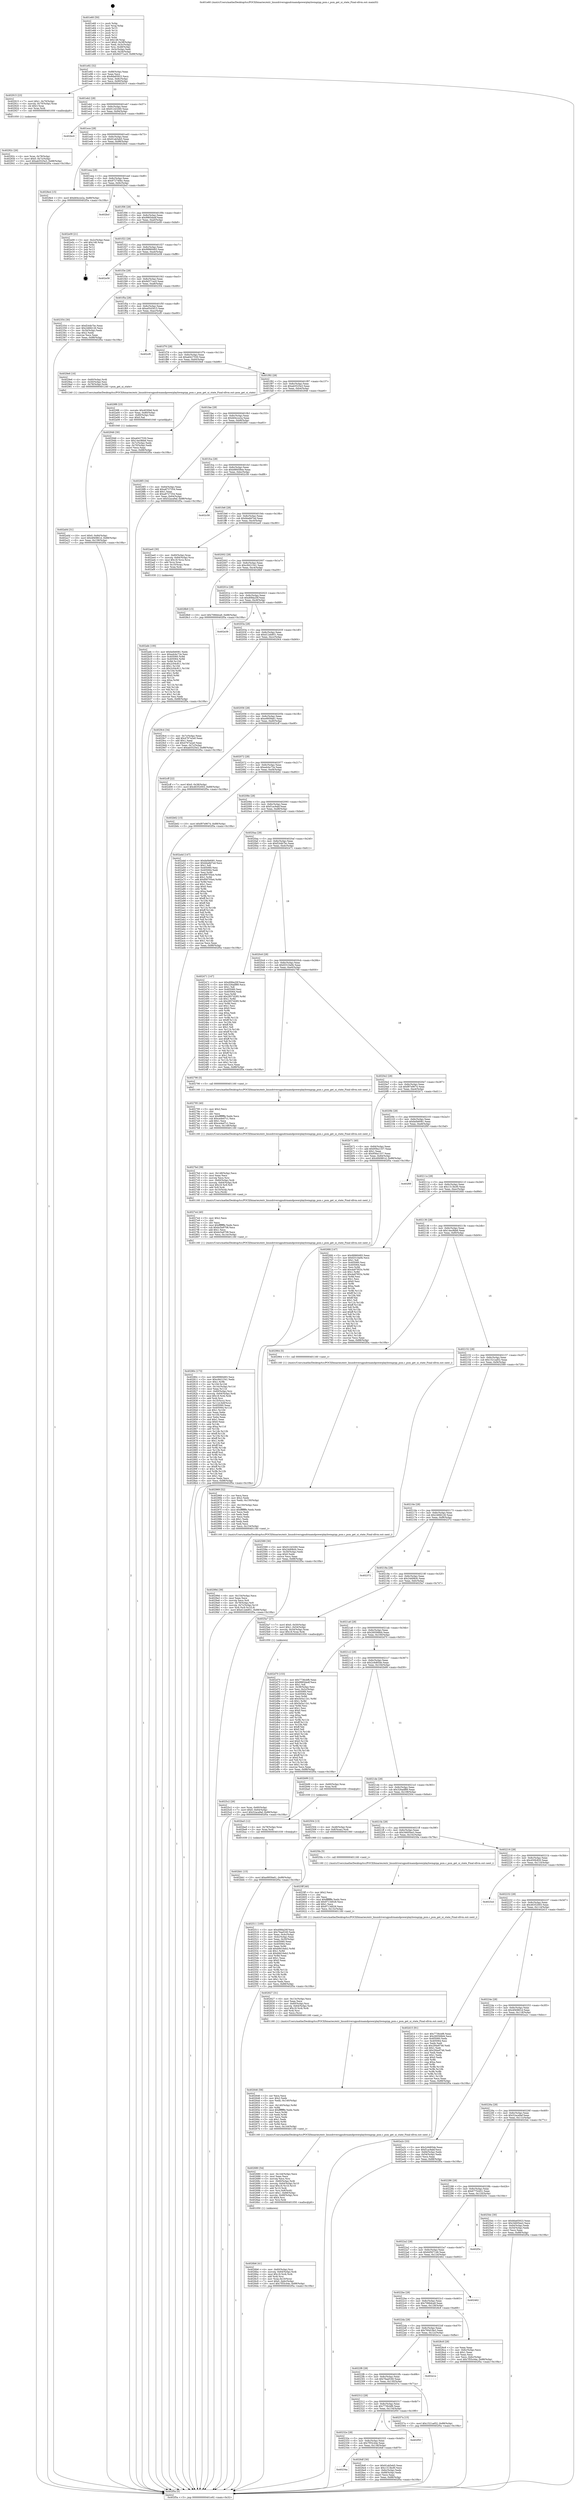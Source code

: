 digraph "0x401e60" {
  label = "0x401e60 (/mnt/c/Users/mathe/Desktop/tcc/POCII/binaries/extr_linuxdriversgpudrmamdpowerplayhwmgrpp_psm.c_psm_get_ui_state_Final-ollvm.out::main(0))"
  labelloc = "t"
  node[shape=record]

  Entry [label="",width=0.3,height=0.3,shape=circle,fillcolor=black,style=filled]
  "0x401e92" [label="{
     0x401e92 [32]\l
     | [instrs]\l
     &nbsp;&nbsp;0x401e92 \<+6\>: mov -0x88(%rbp),%eax\l
     &nbsp;&nbsp;0x401e98 \<+2\>: mov %eax,%ecx\l
     &nbsp;&nbsp;0x401e9a \<+6\>: sub $0x8da65923,%ecx\l
     &nbsp;&nbsp;0x401ea0 \<+6\>: mov %eax,-0x8c(%rbp)\l
     &nbsp;&nbsp;0x401ea6 \<+6\>: mov %ecx,-0x90(%rbp)\l
     &nbsp;&nbsp;0x401eac \<+6\>: je 0000000000402915 \<main+0xab5\>\l
  }"]
  "0x402915" [label="{
     0x402915 [23]\l
     | [instrs]\l
     &nbsp;&nbsp;0x402915 \<+7\>: movl $0x1,-0x70(%rbp)\l
     &nbsp;&nbsp;0x40291c \<+4\>: movslq -0x70(%rbp),%rax\l
     &nbsp;&nbsp;0x402920 \<+4\>: shl $0x3,%rax\l
     &nbsp;&nbsp;0x402924 \<+3\>: mov %rax,%rdi\l
     &nbsp;&nbsp;0x402927 \<+5\>: call 0000000000401050 \<malloc@plt\>\l
     | [calls]\l
     &nbsp;&nbsp;0x401050 \{1\} (unknown)\l
  }"]
  "0x401eb2" [label="{
     0x401eb2 [28]\l
     | [instrs]\l
     &nbsp;&nbsp;0x401eb2 \<+5\>: jmp 0000000000401eb7 \<main+0x57\>\l
     &nbsp;&nbsp;0x401eb7 \<+6\>: mov -0x8c(%rbp),%eax\l
     &nbsp;&nbsp;0x401ebd \<+5\>: sub $0x91243260,%eax\l
     &nbsp;&nbsp;0x401ec2 \<+6\>: mov %eax,-0x94(%rbp)\l
     &nbsp;&nbsp;0x401ec8 \<+6\>: je 0000000000402bc0 \<main+0xd60\>\l
  }"]
  Exit [label="",width=0.3,height=0.3,shape=circle,fillcolor=black,style=filled,peripheries=2]
  "0x402bc0" [label="{
     0x402bc0\l
  }", style=dashed]
  "0x401ece" [label="{
     0x401ece [28]\l
     | [instrs]\l
     &nbsp;&nbsp;0x401ece \<+5\>: jmp 0000000000401ed3 \<main+0x73\>\l
     &nbsp;&nbsp;0x401ed3 \<+6\>: mov -0x8c(%rbp),%eax\l
     &nbsp;&nbsp;0x401ed9 \<+5\>: sub $0x91ab5eb5,%eax\l
     &nbsp;&nbsp;0x401ede \<+6\>: mov %eax,-0x98(%rbp)\l
     &nbsp;&nbsp;0x401ee4 \<+6\>: je 00000000004028e4 \<main+0xa84\>\l
  }"]
  "0x402bb1" [label="{
     0x402bb1 [15]\l
     | [instrs]\l
     &nbsp;&nbsp;0x402bb1 \<+10\>: movl $0xe9959a61,-0x88(%rbp)\l
     &nbsp;&nbsp;0x402bbb \<+5\>: jmp 0000000000402f5a \<main+0x10fa\>\l
  }"]
  "0x4028e4" [label="{
     0x4028e4 [15]\l
     | [instrs]\l
     &nbsp;&nbsp;0x4028e4 \<+10\>: movl $0xb64cce2a,-0x88(%rbp)\l
     &nbsp;&nbsp;0x4028ee \<+5\>: jmp 0000000000402f5a \<main+0x10fa\>\l
  }"]
  "0x401eea" [label="{
     0x401eea [28]\l
     | [instrs]\l
     &nbsp;&nbsp;0x401eea \<+5\>: jmp 0000000000401eef \<main+0x8f\>\l
     &nbsp;&nbsp;0x401eef \<+6\>: mov -0x8c(%rbp),%eax\l
     &nbsp;&nbsp;0x401ef5 \<+5\>: sub $0x972740bc,%eax\l
     &nbsp;&nbsp;0x401efa \<+6\>: mov %eax,-0x9c(%rbp)\l
     &nbsp;&nbsp;0x401f00 \<+6\>: je 0000000000402bcf \<main+0xd6f\>\l
  }"]
  "0x402ba5" [label="{
     0x402ba5 [12]\l
     | [instrs]\l
     &nbsp;&nbsp;0x402ba5 \<+4\>: mov -0x78(%rbp),%rax\l
     &nbsp;&nbsp;0x402ba9 \<+3\>: mov %rax,%rdi\l
     &nbsp;&nbsp;0x402bac \<+5\>: call 0000000000401030 \<free@plt\>\l
     | [calls]\l
     &nbsp;&nbsp;0x401030 \{1\} (unknown)\l
  }"]
  "0x402bcf" [label="{
     0x402bcf\l
  }", style=dashed]
  "0x401f06" [label="{
     0x401f06 [28]\l
     | [instrs]\l
     &nbsp;&nbsp;0x401f06 \<+5\>: jmp 0000000000401f0b \<main+0xab\>\l
     &nbsp;&nbsp;0x401f0b \<+6\>: mov -0x8c(%rbp),%eax\l
     &nbsp;&nbsp;0x401f11 \<+5\>: sub $0x9965da4f,%eax\l
     &nbsp;&nbsp;0x401f16 \<+6\>: mov %eax,-0xa0(%rbp)\l
     &nbsp;&nbsp;0x401f1c \<+6\>: je 0000000000402e09 \<main+0xfa9\>\l
  }"]
  "0x402afe" [label="{
     0x402afe [100]\l
     | [instrs]\l
     &nbsp;&nbsp;0x402afe \<+5\>: mov $0xfa0b6081,%edx\l
     &nbsp;&nbsp;0x402b03 \<+5\>: mov $0xedcbc72e,%esi\l
     &nbsp;&nbsp;0x402b08 \<+8\>: mov 0x405060,%r8d\l
     &nbsp;&nbsp;0x402b10 \<+8\>: mov 0x405064,%r9d\l
     &nbsp;&nbsp;0x402b18 \<+3\>: mov %r8d,%r10d\l
     &nbsp;&nbsp;0x402b1b \<+7\>: add $0x2c04c811,%r10d\l
     &nbsp;&nbsp;0x402b22 \<+4\>: sub $0x1,%r10d\l
     &nbsp;&nbsp;0x402b26 \<+7\>: sub $0x2c04c811,%r10d\l
     &nbsp;&nbsp;0x402b2d \<+4\>: imul %r10d,%r8d\l
     &nbsp;&nbsp;0x402b31 \<+4\>: and $0x1,%r8d\l
     &nbsp;&nbsp;0x402b35 \<+4\>: cmp $0x0,%r8d\l
     &nbsp;&nbsp;0x402b39 \<+4\>: sete %r11b\l
     &nbsp;&nbsp;0x402b3d \<+4\>: cmp $0xa,%r9d\l
     &nbsp;&nbsp;0x402b41 \<+3\>: setl %bl\l
     &nbsp;&nbsp;0x402b44 \<+3\>: mov %r11b,%r14b\l
     &nbsp;&nbsp;0x402b47 \<+3\>: and %bl,%r14b\l
     &nbsp;&nbsp;0x402b4a \<+3\>: xor %bl,%r11b\l
     &nbsp;&nbsp;0x402b4d \<+3\>: or %r11b,%r14b\l
     &nbsp;&nbsp;0x402b50 \<+4\>: test $0x1,%r14b\l
     &nbsp;&nbsp;0x402b54 \<+3\>: cmovne %esi,%edx\l
     &nbsp;&nbsp;0x402b57 \<+6\>: mov %edx,-0x88(%rbp)\l
     &nbsp;&nbsp;0x402b5d \<+5\>: jmp 0000000000402f5a \<main+0x10fa\>\l
  }"]
  "0x402e09" [label="{
     0x402e09 [21]\l
     | [instrs]\l
     &nbsp;&nbsp;0x402e09 \<+3\>: mov -0x2c(%rbp),%eax\l
     &nbsp;&nbsp;0x402e0c \<+7\>: add $0x148,%rsp\l
     &nbsp;&nbsp;0x402e13 \<+1\>: pop %rbx\l
     &nbsp;&nbsp;0x402e14 \<+2\>: pop %r12\l
     &nbsp;&nbsp;0x402e16 \<+2\>: pop %r13\l
     &nbsp;&nbsp;0x402e18 \<+2\>: pop %r14\l
     &nbsp;&nbsp;0x402e1a \<+2\>: pop %r15\l
     &nbsp;&nbsp;0x402e1c \<+1\>: pop %rbp\l
     &nbsp;&nbsp;0x402e1d \<+1\>: ret\l
  }"]
  "0x401f22" [label="{
     0x401f22 [28]\l
     | [instrs]\l
     &nbsp;&nbsp;0x401f22 \<+5\>: jmp 0000000000401f27 \<main+0xc7\>\l
     &nbsp;&nbsp;0x401f27 \<+6\>: mov -0x8c(%rbp),%eax\l
     &nbsp;&nbsp;0x401f2d \<+5\>: sub $0x99960d93,%eax\l
     &nbsp;&nbsp;0x401f32 \<+6\>: mov %eax,-0xa4(%rbp)\l
     &nbsp;&nbsp;0x401f38 \<+6\>: je 0000000000402e58 \<main+0xff8\>\l
  }"]
  "0x402a0d" [label="{
     0x402a0d [31]\l
     | [instrs]\l
     &nbsp;&nbsp;0x402a0d \<+10\>: movl $0x0,-0x84(%rbp)\l
     &nbsp;&nbsp;0x402a17 \<+10\>: movl $0x4f40861d,-0x88(%rbp)\l
     &nbsp;&nbsp;0x402a21 \<+6\>: mov %eax,-0x158(%rbp)\l
     &nbsp;&nbsp;0x402a27 \<+5\>: jmp 0000000000402f5a \<main+0x10fa\>\l
  }"]
  "0x402e58" [label="{
     0x402e58\l
  }", style=dashed]
  "0x401f3e" [label="{
     0x401f3e [28]\l
     | [instrs]\l
     &nbsp;&nbsp;0x401f3e \<+5\>: jmp 0000000000401f43 \<main+0xe3\>\l
     &nbsp;&nbsp;0x401f43 \<+6\>: mov -0x8c(%rbp),%eax\l
     &nbsp;&nbsp;0x401f49 \<+5\>: sub $0x9d371ac0,%eax\l
     &nbsp;&nbsp;0x401f4e \<+6\>: mov %eax,-0xa8(%rbp)\l
     &nbsp;&nbsp;0x401f54 \<+6\>: je 0000000000402354 \<main+0x4f4\>\l
  }"]
  "0x4029f6" [label="{
     0x4029f6 [23]\l
     | [instrs]\l
     &nbsp;&nbsp;0x4029f6 \<+10\>: movabs $0x4030b6,%rdi\l
     &nbsp;&nbsp;0x402a00 \<+3\>: mov %eax,-0x80(%rbp)\l
     &nbsp;&nbsp;0x402a03 \<+3\>: mov -0x80(%rbp),%esi\l
     &nbsp;&nbsp;0x402a06 \<+2\>: mov $0x0,%al\l
     &nbsp;&nbsp;0x402a08 \<+5\>: call 0000000000401040 \<printf@plt\>\l
     | [calls]\l
     &nbsp;&nbsp;0x401040 \{1\} (unknown)\l
  }"]
  "0x402354" [label="{
     0x402354 [30]\l
     | [instrs]\l
     &nbsp;&nbsp;0x402354 \<+5\>: mov $0xf244b7bc,%eax\l
     &nbsp;&nbsp;0x402359 \<+5\>: mov $0x246fd126,%ecx\l
     &nbsp;&nbsp;0x40235e \<+3\>: mov -0x34(%rbp),%edx\l
     &nbsp;&nbsp;0x402361 \<+3\>: cmp $0x2,%edx\l
     &nbsp;&nbsp;0x402364 \<+3\>: cmovne %ecx,%eax\l
     &nbsp;&nbsp;0x402367 \<+6\>: mov %eax,-0x88(%rbp)\l
     &nbsp;&nbsp;0x40236d \<+5\>: jmp 0000000000402f5a \<main+0x10fa\>\l
  }"]
  "0x401f5a" [label="{
     0x401f5a [28]\l
     | [instrs]\l
     &nbsp;&nbsp;0x401f5a \<+5\>: jmp 0000000000401f5f \<main+0xff\>\l
     &nbsp;&nbsp;0x401f5f \<+6\>: mov -0x8c(%rbp),%eax\l
     &nbsp;&nbsp;0x401f65 \<+5\>: sub $0xa0543d15,%eax\l
     &nbsp;&nbsp;0x401f6a \<+6\>: mov %eax,-0xac(%rbp)\l
     &nbsp;&nbsp;0x401f70 \<+6\>: je 0000000000402cf0 \<main+0xe90\>\l
  }"]
  "0x402f5a" [label="{
     0x402f5a [5]\l
     | [instrs]\l
     &nbsp;&nbsp;0x402f5a \<+5\>: jmp 0000000000401e92 \<main+0x32\>\l
  }"]
  "0x401e60" [label="{
     0x401e60 [50]\l
     | [instrs]\l
     &nbsp;&nbsp;0x401e60 \<+1\>: push %rbp\l
     &nbsp;&nbsp;0x401e61 \<+3\>: mov %rsp,%rbp\l
     &nbsp;&nbsp;0x401e64 \<+2\>: push %r15\l
     &nbsp;&nbsp;0x401e66 \<+2\>: push %r14\l
     &nbsp;&nbsp;0x401e68 \<+2\>: push %r13\l
     &nbsp;&nbsp;0x401e6a \<+2\>: push %r12\l
     &nbsp;&nbsp;0x401e6c \<+1\>: push %rbx\l
     &nbsp;&nbsp;0x401e6d \<+7\>: sub $0x148,%rsp\l
     &nbsp;&nbsp;0x401e74 \<+7\>: movl $0x0,-0x38(%rbp)\l
     &nbsp;&nbsp;0x401e7b \<+3\>: mov %edi,-0x3c(%rbp)\l
     &nbsp;&nbsp;0x401e7e \<+4\>: mov %rsi,-0x48(%rbp)\l
     &nbsp;&nbsp;0x401e82 \<+3\>: mov -0x3c(%rbp),%edi\l
     &nbsp;&nbsp;0x401e85 \<+3\>: mov %edi,-0x34(%rbp)\l
     &nbsp;&nbsp;0x401e88 \<+10\>: movl $0x9d371ac0,-0x88(%rbp)\l
  }"]
  "0x40299d" [label="{
     0x40299d [39]\l
     | [instrs]\l
     &nbsp;&nbsp;0x40299d \<+6\>: mov -0x154(%rbp),%ecx\l
     &nbsp;&nbsp;0x4029a3 \<+3\>: imul %eax,%ecx\l
     &nbsp;&nbsp;0x4029a6 \<+3\>: movslq %ecx,%r8\l
     &nbsp;&nbsp;0x4029a9 \<+4\>: mov -0x78(%rbp),%r9\l
     &nbsp;&nbsp;0x4029ad \<+4\>: movslq -0x7c(%rbp),%r10\l
     &nbsp;&nbsp;0x4029b1 \<+4\>: mov %r8,(%r9,%r10,8)\l
     &nbsp;&nbsp;0x4029b5 \<+10\>: movl $0xd12eb851,-0x88(%rbp)\l
     &nbsp;&nbsp;0x4029bf \<+5\>: jmp 0000000000402f5a \<main+0x10fa\>\l
  }"]
  "0x402cf0" [label="{
     0x402cf0\l
  }", style=dashed]
  "0x401f76" [label="{
     0x401f76 [28]\l
     | [instrs]\l
     &nbsp;&nbsp;0x401f76 \<+5\>: jmp 0000000000401f7b \<main+0x11b\>\l
     &nbsp;&nbsp;0x401f7b \<+6\>: mov -0x8c(%rbp),%eax\l
     &nbsp;&nbsp;0x401f81 \<+5\>: sub $0xa6427530,%eax\l
     &nbsp;&nbsp;0x401f86 \<+6\>: mov %eax,-0xb0(%rbp)\l
     &nbsp;&nbsp;0x401f8c \<+6\>: je 00000000004029e6 \<main+0xb86\>\l
  }"]
  "0x402969" [label="{
     0x402969 [52]\l
     | [instrs]\l
     &nbsp;&nbsp;0x402969 \<+2\>: xor %ecx,%ecx\l
     &nbsp;&nbsp;0x40296b \<+5\>: mov $0x2,%edx\l
     &nbsp;&nbsp;0x402970 \<+6\>: mov %edx,-0x150(%rbp)\l
     &nbsp;&nbsp;0x402976 \<+1\>: cltd\l
     &nbsp;&nbsp;0x402977 \<+6\>: mov -0x150(%rbp),%esi\l
     &nbsp;&nbsp;0x40297d \<+2\>: idiv %esi\l
     &nbsp;&nbsp;0x40297f \<+6\>: imul $0xfffffffe,%edx,%edx\l
     &nbsp;&nbsp;0x402985 \<+2\>: mov %ecx,%edi\l
     &nbsp;&nbsp;0x402987 \<+2\>: sub %edx,%edi\l
     &nbsp;&nbsp;0x402989 \<+2\>: mov %ecx,%edx\l
     &nbsp;&nbsp;0x40298b \<+3\>: sub $0x1,%edx\l
     &nbsp;&nbsp;0x40298e \<+2\>: add %edx,%edi\l
     &nbsp;&nbsp;0x402990 \<+2\>: sub %edi,%ecx\l
     &nbsp;&nbsp;0x402992 \<+6\>: mov %ecx,-0x154(%rbp)\l
     &nbsp;&nbsp;0x402998 \<+5\>: call 0000000000401160 \<next_i\>\l
     | [calls]\l
     &nbsp;&nbsp;0x401160 \{1\} (/mnt/c/Users/mathe/Desktop/tcc/POCII/binaries/extr_linuxdriversgpudrmamdpowerplayhwmgrpp_psm.c_psm_get_ui_state_Final-ollvm.out::next_i)\l
  }"]
  "0x4029e6" [label="{
     0x4029e6 [16]\l
     | [instrs]\l
     &nbsp;&nbsp;0x4029e6 \<+4\>: mov -0x60(%rbp),%rdi\l
     &nbsp;&nbsp;0x4029ea \<+3\>: mov -0x50(%rbp),%esi\l
     &nbsp;&nbsp;0x4029ed \<+4\>: mov -0x78(%rbp),%rdx\l
     &nbsp;&nbsp;0x4029f1 \<+5\>: call 0000000000401240 \<psm_get_ui_state\>\l
     | [calls]\l
     &nbsp;&nbsp;0x401240 \{1\} (/mnt/c/Users/mathe/Desktop/tcc/POCII/binaries/extr_linuxdriversgpudrmamdpowerplayhwmgrpp_psm.c_psm_get_ui_state_Final-ollvm.out::psm_get_ui_state)\l
  }"]
  "0x401f92" [label="{
     0x401f92 [28]\l
     | [instrs]\l
     &nbsp;&nbsp;0x401f92 \<+5\>: jmp 0000000000401f97 \<main+0x137\>\l
     &nbsp;&nbsp;0x401f97 \<+6\>: mov -0x8c(%rbp),%eax\l
     &nbsp;&nbsp;0x401f9d \<+5\>: sub $0xab5525e3,%eax\l
     &nbsp;&nbsp;0x401fa2 \<+6\>: mov %eax,-0xb4(%rbp)\l
     &nbsp;&nbsp;0x401fa8 \<+6\>: je 0000000000402946 \<main+0xae6\>\l
  }"]
  "0x40292c" [label="{
     0x40292c [26]\l
     | [instrs]\l
     &nbsp;&nbsp;0x40292c \<+4\>: mov %rax,-0x78(%rbp)\l
     &nbsp;&nbsp;0x402930 \<+7\>: movl $0x0,-0x7c(%rbp)\l
     &nbsp;&nbsp;0x402937 \<+10\>: movl $0xab5525e3,-0x88(%rbp)\l
     &nbsp;&nbsp;0x402941 \<+5\>: jmp 0000000000402f5a \<main+0x10fa\>\l
  }"]
  "0x402946" [label="{
     0x402946 [30]\l
     | [instrs]\l
     &nbsp;&nbsp;0x402946 \<+5\>: mov $0xa6427530,%eax\l
     &nbsp;&nbsp;0x40294b \<+5\>: mov $0x14ec9bb6,%ecx\l
     &nbsp;&nbsp;0x402950 \<+3\>: mov -0x7c(%rbp),%edx\l
     &nbsp;&nbsp;0x402953 \<+3\>: cmp -0x70(%rbp),%edx\l
     &nbsp;&nbsp;0x402956 \<+3\>: cmovl %ecx,%eax\l
     &nbsp;&nbsp;0x402959 \<+6\>: mov %eax,-0x88(%rbp)\l
     &nbsp;&nbsp;0x40295f \<+5\>: jmp 0000000000402f5a \<main+0x10fa\>\l
  }"]
  "0x401fae" [label="{
     0x401fae [28]\l
     | [instrs]\l
     &nbsp;&nbsp;0x401fae \<+5\>: jmp 0000000000401fb3 \<main+0x153\>\l
     &nbsp;&nbsp;0x401fb3 \<+6\>: mov -0x8c(%rbp),%eax\l
     &nbsp;&nbsp;0x401fb9 \<+5\>: sub $0xb64cce2a,%eax\l
     &nbsp;&nbsp;0x401fbe \<+6\>: mov %eax,-0xb8(%rbp)\l
     &nbsp;&nbsp;0x401fc4 \<+6\>: je 00000000004028f3 \<main+0xa93\>\l
  }"]
  "0x40280c" [label="{
     0x40280c [173]\l
     | [instrs]\l
     &nbsp;&nbsp;0x40280c \<+5\>: mov $0x99960d93,%ecx\l
     &nbsp;&nbsp;0x402811 \<+5\>: mov $0xc9421541,%edx\l
     &nbsp;&nbsp;0x402816 \<+3\>: mov $0x1,%r9b\l
     &nbsp;&nbsp;0x402819 \<+3\>: xor %r10d,%r10d\l
     &nbsp;&nbsp;0x40281c \<+7\>: mov -0x14c(%rbp),%r11d\l
     &nbsp;&nbsp;0x402823 \<+4\>: imul %eax,%r11d\l
     &nbsp;&nbsp;0x402827 \<+4\>: mov -0x60(%rbp),%rsi\l
     &nbsp;&nbsp;0x40282b \<+4\>: movslq -0x64(%rbp),%rdi\l
     &nbsp;&nbsp;0x40282f \<+4\>: imul $0x18,%rdi,%rdi\l
     &nbsp;&nbsp;0x402833 \<+3\>: add %rdi,%rsi\l
     &nbsp;&nbsp;0x402836 \<+4\>: mov 0x10(%rsi),%rsi\l
     &nbsp;&nbsp;0x40283a \<+4\>: mov %r11d,0x8(%rsi)\l
     &nbsp;&nbsp;0x40283e \<+7\>: mov 0x405060,%eax\l
     &nbsp;&nbsp;0x402845 \<+8\>: mov 0x405064,%r11d\l
     &nbsp;&nbsp;0x40284d \<+4\>: sub $0x1,%r10d\l
     &nbsp;&nbsp;0x402851 \<+2\>: mov %eax,%ebx\l
     &nbsp;&nbsp;0x402853 \<+3\>: add %r10d,%ebx\l
     &nbsp;&nbsp;0x402856 \<+3\>: imul %ebx,%eax\l
     &nbsp;&nbsp;0x402859 \<+3\>: and $0x1,%eax\l
     &nbsp;&nbsp;0x40285c \<+3\>: cmp $0x0,%eax\l
     &nbsp;&nbsp;0x40285f \<+4\>: sete %r14b\l
     &nbsp;&nbsp;0x402863 \<+4\>: cmp $0xa,%r11d\l
     &nbsp;&nbsp;0x402867 \<+4\>: setl %r15b\l
     &nbsp;&nbsp;0x40286b \<+3\>: mov %r14b,%r12b\l
     &nbsp;&nbsp;0x40286e \<+4\>: xor $0xff,%r12b\l
     &nbsp;&nbsp;0x402872 \<+3\>: mov %r15b,%r13b\l
     &nbsp;&nbsp;0x402875 \<+4\>: xor $0xff,%r13b\l
     &nbsp;&nbsp;0x402879 \<+4\>: xor $0x1,%r9b\l
     &nbsp;&nbsp;0x40287d \<+3\>: mov %r12b,%al\l
     &nbsp;&nbsp;0x402880 \<+2\>: and $0xff,%al\l
     &nbsp;&nbsp;0x402882 \<+3\>: and %r9b,%r14b\l
     &nbsp;&nbsp;0x402885 \<+3\>: mov %r13b,%sil\l
     &nbsp;&nbsp;0x402888 \<+4\>: and $0xff,%sil\l
     &nbsp;&nbsp;0x40288c \<+3\>: and %r9b,%r15b\l
     &nbsp;&nbsp;0x40288f \<+3\>: or %r14b,%al\l
     &nbsp;&nbsp;0x402892 \<+3\>: or %r15b,%sil\l
     &nbsp;&nbsp;0x402895 \<+3\>: xor %sil,%al\l
     &nbsp;&nbsp;0x402898 \<+3\>: or %r13b,%r12b\l
     &nbsp;&nbsp;0x40289b \<+4\>: xor $0xff,%r12b\l
     &nbsp;&nbsp;0x40289f \<+4\>: or $0x1,%r9b\l
     &nbsp;&nbsp;0x4028a3 \<+3\>: and %r9b,%r12b\l
     &nbsp;&nbsp;0x4028a6 \<+3\>: or %r12b,%al\l
     &nbsp;&nbsp;0x4028a9 \<+2\>: test $0x1,%al\l
     &nbsp;&nbsp;0x4028ab \<+3\>: cmovne %edx,%ecx\l
     &nbsp;&nbsp;0x4028ae \<+6\>: mov %ecx,-0x88(%rbp)\l
     &nbsp;&nbsp;0x4028b4 \<+5\>: jmp 0000000000402f5a \<main+0x10fa\>\l
  }"]
  "0x4028f3" [label="{
     0x4028f3 [34]\l
     | [instrs]\l
     &nbsp;&nbsp;0x4028f3 \<+3\>: mov -0x64(%rbp),%eax\l
     &nbsp;&nbsp;0x4028f6 \<+5\>: add $0xa8727354,%eax\l
     &nbsp;&nbsp;0x4028fb \<+3\>: add $0x1,%eax\l
     &nbsp;&nbsp;0x4028fe \<+5\>: sub $0xa8727354,%eax\l
     &nbsp;&nbsp;0x402903 \<+3\>: mov %eax,-0x64(%rbp)\l
     &nbsp;&nbsp;0x402906 \<+10\>: movl $0x52aca9af,-0x88(%rbp)\l
     &nbsp;&nbsp;0x402910 \<+5\>: jmp 0000000000402f5a \<main+0x10fa\>\l
  }"]
  "0x401fca" [label="{
     0x401fca [28]\l
     | [instrs]\l
     &nbsp;&nbsp;0x401fca \<+5\>: jmp 0000000000401fcf \<main+0x16f\>\l
     &nbsp;&nbsp;0x401fcf \<+6\>: mov -0x8c(%rbp),%eax\l
     &nbsp;&nbsp;0x401fd5 \<+5\>: sub $0xb88458ee,%eax\l
     &nbsp;&nbsp;0x401fda \<+6\>: mov %eax,-0xbc(%rbp)\l
     &nbsp;&nbsp;0x401fe0 \<+6\>: je 0000000000402c58 \<main+0xdf8\>\l
  }"]
  "0x4027e4" [label="{
     0x4027e4 [40]\l
     | [instrs]\l
     &nbsp;&nbsp;0x4027e4 \<+5\>: mov $0x2,%ecx\l
     &nbsp;&nbsp;0x4027e9 \<+1\>: cltd\l
     &nbsp;&nbsp;0x4027ea \<+2\>: idiv %ecx\l
     &nbsp;&nbsp;0x4027ec \<+6\>: imul $0xfffffffe,%edx,%ecx\l
     &nbsp;&nbsp;0x4027f2 \<+6\>: sub $0xbc5a9708,%ecx\l
     &nbsp;&nbsp;0x4027f8 \<+3\>: add $0x1,%ecx\l
     &nbsp;&nbsp;0x4027fb \<+6\>: add $0xbc5a9708,%ecx\l
     &nbsp;&nbsp;0x402801 \<+6\>: mov %ecx,-0x14c(%rbp)\l
     &nbsp;&nbsp;0x402807 \<+5\>: call 0000000000401160 \<next_i\>\l
     | [calls]\l
     &nbsp;&nbsp;0x401160 \{1\} (/mnt/c/Users/mathe/Desktop/tcc/POCII/binaries/extr_linuxdriversgpudrmamdpowerplayhwmgrpp_psm.c_psm_get_ui_state_Final-ollvm.out::next_i)\l
  }"]
  "0x402c58" [label="{
     0x402c58\l
  }", style=dashed]
  "0x401fe6" [label="{
     0x401fe6 [28]\l
     | [instrs]\l
     &nbsp;&nbsp;0x401fe6 \<+5\>: jmp 0000000000401feb \<main+0x18b\>\l
     &nbsp;&nbsp;0x401feb \<+6\>: mov -0x8c(%rbp),%eax\l
     &nbsp;&nbsp;0x401ff1 \<+5\>: sub $0xbba8d7ed,%eax\l
     &nbsp;&nbsp;0x401ff6 \<+6\>: mov %eax,-0xc0(%rbp)\l
     &nbsp;&nbsp;0x401ffc \<+6\>: je 0000000000402ae0 \<main+0xc80\>\l
  }"]
  "0x4027bd" [label="{
     0x4027bd [39]\l
     | [instrs]\l
     &nbsp;&nbsp;0x4027bd \<+6\>: mov -0x148(%rbp),%ecx\l
     &nbsp;&nbsp;0x4027c3 \<+3\>: imul %eax,%ecx\l
     &nbsp;&nbsp;0x4027c6 \<+3\>: movslq %ecx,%rsi\l
     &nbsp;&nbsp;0x4027c9 \<+4\>: mov -0x60(%rbp),%rdi\l
     &nbsp;&nbsp;0x4027cd \<+4\>: movslq -0x64(%rbp),%r8\l
     &nbsp;&nbsp;0x4027d1 \<+4\>: imul $0x18,%r8,%r8\l
     &nbsp;&nbsp;0x4027d5 \<+3\>: add %r8,%rdi\l
     &nbsp;&nbsp;0x4027d8 \<+4\>: mov 0x10(%rdi),%rdi\l
     &nbsp;&nbsp;0x4027dc \<+3\>: mov %rsi,(%rdi)\l
     &nbsp;&nbsp;0x4027df \<+5\>: call 0000000000401160 \<next_i\>\l
     | [calls]\l
     &nbsp;&nbsp;0x401160 \{1\} (/mnt/c/Users/mathe/Desktop/tcc/POCII/binaries/extr_linuxdriversgpudrmamdpowerplayhwmgrpp_psm.c_psm_get_ui_state_Final-ollvm.out::next_i)\l
  }"]
  "0x402ae0" [label="{
     0x402ae0 [30]\l
     | [instrs]\l
     &nbsp;&nbsp;0x402ae0 \<+4\>: mov -0x60(%rbp),%rax\l
     &nbsp;&nbsp;0x402ae4 \<+7\>: movslq -0x84(%rbp),%rcx\l
     &nbsp;&nbsp;0x402aeb \<+4\>: imul $0x18,%rcx,%rcx\l
     &nbsp;&nbsp;0x402aef \<+3\>: add %rcx,%rax\l
     &nbsp;&nbsp;0x402af2 \<+4\>: mov 0x10(%rax),%rax\l
     &nbsp;&nbsp;0x402af6 \<+3\>: mov %rax,%rdi\l
     &nbsp;&nbsp;0x402af9 \<+5\>: call 0000000000401030 \<free@plt\>\l
     | [calls]\l
     &nbsp;&nbsp;0x401030 \{1\} (unknown)\l
  }"]
  "0x402002" [label="{
     0x402002 [28]\l
     | [instrs]\l
     &nbsp;&nbsp;0x402002 \<+5\>: jmp 0000000000402007 \<main+0x1a7\>\l
     &nbsp;&nbsp;0x402007 \<+6\>: mov -0x8c(%rbp),%eax\l
     &nbsp;&nbsp;0x40200d \<+5\>: sub $0xc9421541,%eax\l
     &nbsp;&nbsp;0x402012 \<+6\>: mov %eax,-0xc4(%rbp)\l
     &nbsp;&nbsp;0x402018 \<+6\>: je 00000000004028b9 \<main+0xa59\>\l
  }"]
  "0x402795" [label="{
     0x402795 [40]\l
     | [instrs]\l
     &nbsp;&nbsp;0x402795 \<+5\>: mov $0x2,%ecx\l
     &nbsp;&nbsp;0x40279a \<+1\>: cltd\l
     &nbsp;&nbsp;0x40279b \<+2\>: idiv %ecx\l
     &nbsp;&nbsp;0x40279d \<+6\>: imul $0xfffffffe,%edx,%ecx\l
     &nbsp;&nbsp;0x4027a3 \<+6\>: sub $0xce4ed7c1,%ecx\l
     &nbsp;&nbsp;0x4027a9 \<+3\>: add $0x1,%ecx\l
     &nbsp;&nbsp;0x4027ac \<+6\>: add $0xce4ed7c1,%ecx\l
     &nbsp;&nbsp;0x4027b2 \<+6\>: mov %ecx,-0x148(%rbp)\l
     &nbsp;&nbsp;0x4027b8 \<+5\>: call 0000000000401160 \<next_i\>\l
     | [calls]\l
     &nbsp;&nbsp;0x401160 \{1\} (/mnt/c/Users/mathe/Desktop/tcc/POCII/binaries/extr_linuxdriversgpudrmamdpowerplayhwmgrpp_psm.c_psm_get_ui_state_Final-ollvm.out::next_i)\l
  }"]
  "0x4028b9" [label="{
     0x4028b9 [15]\l
     | [instrs]\l
     &nbsp;&nbsp;0x4028b9 \<+10\>: movl $0x7066dca9,-0x88(%rbp)\l
     &nbsp;&nbsp;0x4028c3 \<+5\>: jmp 0000000000402f5a \<main+0x10fa\>\l
  }"]
  "0x40201e" [label="{
     0x40201e [28]\l
     | [instrs]\l
     &nbsp;&nbsp;0x40201e \<+5\>: jmp 0000000000402023 \<main+0x1c3\>\l
     &nbsp;&nbsp;0x402023 \<+6\>: mov -0x8c(%rbp),%eax\l
     &nbsp;&nbsp;0x402029 \<+5\>: sub $0xd0fda20f,%eax\l
     &nbsp;&nbsp;0x40202e \<+6\>: mov %eax,-0xc8(%rbp)\l
     &nbsp;&nbsp;0x402034 \<+6\>: je 0000000000402e39 \<main+0xfd9\>\l
  }"]
  "0x40234a" [label="{
     0x40234a\l
  }", style=dashed]
  "0x402e39" [label="{
     0x402e39\l
  }", style=dashed]
  "0x40203a" [label="{
     0x40203a [28]\l
     | [instrs]\l
     &nbsp;&nbsp;0x40203a \<+5\>: jmp 000000000040203f \<main+0x1df\>\l
     &nbsp;&nbsp;0x40203f \<+6\>: mov -0x8c(%rbp),%eax\l
     &nbsp;&nbsp;0x402045 \<+5\>: sub $0xd12eb851,%eax\l
     &nbsp;&nbsp;0x40204a \<+6\>: mov %eax,-0xcc(%rbp)\l
     &nbsp;&nbsp;0x402050 \<+6\>: je 00000000004029c4 \<main+0xb64\>\l
  }"]
  "0x4026df" [label="{
     0x4026df [30]\l
     | [instrs]\l
     &nbsp;&nbsp;0x4026df \<+5\>: mov $0x91ab5eb5,%eax\l
     &nbsp;&nbsp;0x4026e4 \<+5\>: mov $0x1313bcf0,%ecx\l
     &nbsp;&nbsp;0x4026e9 \<+3\>: mov -0x6c(%rbp),%edx\l
     &nbsp;&nbsp;0x4026ec \<+3\>: cmp -0x68(%rbp),%edx\l
     &nbsp;&nbsp;0x4026ef \<+3\>: cmovl %ecx,%eax\l
     &nbsp;&nbsp;0x4026f2 \<+6\>: mov %eax,-0x88(%rbp)\l
     &nbsp;&nbsp;0x4026f8 \<+5\>: jmp 0000000000402f5a \<main+0x10fa\>\l
  }"]
  "0x4029c4" [label="{
     0x4029c4 [34]\l
     | [instrs]\l
     &nbsp;&nbsp;0x4029c4 \<+3\>: mov -0x7c(%rbp),%eax\l
     &nbsp;&nbsp;0x4029c7 \<+5\>: add $0x4767a2a0,%eax\l
     &nbsp;&nbsp;0x4029cc \<+3\>: add $0x1,%eax\l
     &nbsp;&nbsp;0x4029cf \<+5\>: sub $0x4767a2a0,%eax\l
     &nbsp;&nbsp;0x4029d4 \<+3\>: mov %eax,-0x7c(%rbp)\l
     &nbsp;&nbsp;0x4029d7 \<+10\>: movl $0xab5525e3,-0x88(%rbp)\l
     &nbsp;&nbsp;0x4029e1 \<+5\>: jmp 0000000000402f5a \<main+0x10fa\>\l
  }"]
  "0x402056" [label="{
     0x402056 [28]\l
     | [instrs]\l
     &nbsp;&nbsp;0x402056 \<+5\>: jmp 000000000040205b \<main+0x1fb\>\l
     &nbsp;&nbsp;0x40205b \<+6\>: mov -0x8c(%rbp),%eax\l
     &nbsp;&nbsp;0x402061 \<+5\>: sub $0xe9959a61,%eax\l
     &nbsp;&nbsp;0x402066 \<+6\>: mov %eax,-0xd0(%rbp)\l
     &nbsp;&nbsp;0x40206c \<+6\>: je 0000000000402cff \<main+0xe9f\>\l
  }"]
  "0x40232e" [label="{
     0x40232e [28]\l
     | [instrs]\l
     &nbsp;&nbsp;0x40232e \<+5\>: jmp 0000000000402333 \<main+0x4d3\>\l
     &nbsp;&nbsp;0x402333 \<+6\>: mov -0x8c(%rbp),%eax\l
     &nbsp;&nbsp;0x402339 \<+5\>: sub $0x7f55c44e,%eax\l
     &nbsp;&nbsp;0x40233e \<+6\>: mov %eax,-0x138(%rbp)\l
     &nbsp;&nbsp;0x402344 \<+6\>: je 00000000004026df \<main+0x87f\>\l
  }"]
  "0x402cff" [label="{
     0x402cff [22]\l
     | [instrs]\l
     &nbsp;&nbsp;0x402cff \<+7\>: movl $0x0,-0x38(%rbp)\l
     &nbsp;&nbsp;0x402d06 \<+10\>: movl $0x46352003,-0x88(%rbp)\l
     &nbsp;&nbsp;0x402d10 \<+5\>: jmp 0000000000402f5a \<main+0x10fa\>\l
  }"]
  "0x402072" [label="{
     0x402072 [28]\l
     | [instrs]\l
     &nbsp;&nbsp;0x402072 \<+5\>: jmp 0000000000402077 \<main+0x217\>\l
     &nbsp;&nbsp;0x402077 \<+6\>: mov -0x8c(%rbp),%eax\l
     &nbsp;&nbsp;0x40207d \<+5\>: sub $0xedcbc72e,%eax\l
     &nbsp;&nbsp;0x402082 \<+6\>: mov %eax,-0xd4(%rbp)\l
     &nbsp;&nbsp;0x402088 \<+6\>: je 0000000000402b62 \<main+0xd02\>\l
  }"]
  "0x402f50" [label="{
     0x402f50\l
  }", style=dashed]
  "0x402b62" [label="{
     0x402b62 [15]\l
     | [instrs]\l
     &nbsp;&nbsp;0x402b62 \<+10\>: movl $0xf97e9674,-0x88(%rbp)\l
     &nbsp;&nbsp;0x402b6c \<+5\>: jmp 0000000000402f5a \<main+0x10fa\>\l
  }"]
  "0x40208e" [label="{
     0x40208e [28]\l
     | [instrs]\l
     &nbsp;&nbsp;0x40208e \<+5\>: jmp 0000000000402093 \<main+0x233\>\l
     &nbsp;&nbsp;0x402093 \<+6\>: mov -0x8c(%rbp),%eax\l
     &nbsp;&nbsp;0x402099 \<+5\>: sub $0xf1ac9abf,%eax\l
     &nbsp;&nbsp;0x40209e \<+6\>: mov %eax,-0xd8(%rbp)\l
     &nbsp;&nbsp;0x4020a4 \<+6\>: je 0000000000402a4d \<main+0xbed\>\l
  }"]
  "0x4026b6" [label="{
     0x4026b6 [41]\l
     | [instrs]\l
     &nbsp;&nbsp;0x4026b6 \<+4\>: mov -0x60(%rbp),%rsi\l
     &nbsp;&nbsp;0x4026ba \<+4\>: movslq -0x64(%rbp),%rdi\l
     &nbsp;&nbsp;0x4026be \<+4\>: imul $0x18,%rdi,%rdi\l
     &nbsp;&nbsp;0x4026c2 \<+3\>: add %rdi,%rsi\l
     &nbsp;&nbsp;0x4026c5 \<+4\>: mov %rax,0x10(%rsi)\l
     &nbsp;&nbsp;0x4026c9 \<+7\>: movl $0x0,-0x6c(%rbp)\l
     &nbsp;&nbsp;0x4026d0 \<+10\>: movl $0x7f55c44e,-0x88(%rbp)\l
     &nbsp;&nbsp;0x4026da \<+5\>: jmp 0000000000402f5a \<main+0x10fa\>\l
  }"]
  "0x402a4d" [label="{
     0x402a4d [147]\l
     | [instrs]\l
     &nbsp;&nbsp;0x402a4d \<+5\>: mov $0xfa0b6081,%eax\l
     &nbsp;&nbsp;0x402a52 \<+5\>: mov $0xbba8d7ed,%ecx\l
     &nbsp;&nbsp;0x402a57 \<+2\>: mov $0x1,%dl\l
     &nbsp;&nbsp;0x402a59 \<+7\>: mov 0x405060,%esi\l
     &nbsp;&nbsp;0x402a60 \<+7\>: mov 0x405064,%edi\l
     &nbsp;&nbsp;0x402a67 \<+3\>: mov %esi,%r8d\l
     &nbsp;&nbsp;0x402a6a \<+7\>: sub $0xf09705e4,%r8d\l
     &nbsp;&nbsp;0x402a71 \<+4\>: sub $0x1,%r8d\l
     &nbsp;&nbsp;0x402a75 \<+7\>: add $0xf09705e4,%r8d\l
     &nbsp;&nbsp;0x402a7c \<+4\>: imul %r8d,%esi\l
     &nbsp;&nbsp;0x402a80 \<+3\>: and $0x1,%esi\l
     &nbsp;&nbsp;0x402a83 \<+3\>: cmp $0x0,%esi\l
     &nbsp;&nbsp;0x402a86 \<+4\>: sete %r9b\l
     &nbsp;&nbsp;0x402a8a \<+3\>: cmp $0xa,%edi\l
     &nbsp;&nbsp;0x402a8d \<+4\>: setl %r10b\l
     &nbsp;&nbsp;0x402a91 \<+3\>: mov %r9b,%r11b\l
     &nbsp;&nbsp;0x402a94 \<+4\>: xor $0xff,%r11b\l
     &nbsp;&nbsp;0x402a98 \<+3\>: mov %r10b,%bl\l
     &nbsp;&nbsp;0x402a9b \<+3\>: xor $0xff,%bl\l
     &nbsp;&nbsp;0x402a9e \<+3\>: xor $0x1,%dl\l
     &nbsp;&nbsp;0x402aa1 \<+3\>: mov %r11b,%r14b\l
     &nbsp;&nbsp;0x402aa4 \<+4\>: and $0xff,%r14b\l
     &nbsp;&nbsp;0x402aa8 \<+3\>: and %dl,%r9b\l
     &nbsp;&nbsp;0x402aab \<+3\>: mov %bl,%r15b\l
     &nbsp;&nbsp;0x402aae \<+4\>: and $0xff,%r15b\l
     &nbsp;&nbsp;0x402ab2 \<+3\>: and %dl,%r10b\l
     &nbsp;&nbsp;0x402ab5 \<+3\>: or %r9b,%r14b\l
     &nbsp;&nbsp;0x402ab8 \<+3\>: or %r10b,%r15b\l
     &nbsp;&nbsp;0x402abb \<+3\>: xor %r15b,%r14b\l
     &nbsp;&nbsp;0x402abe \<+3\>: or %bl,%r11b\l
     &nbsp;&nbsp;0x402ac1 \<+4\>: xor $0xff,%r11b\l
     &nbsp;&nbsp;0x402ac5 \<+3\>: or $0x1,%dl\l
     &nbsp;&nbsp;0x402ac8 \<+3\>: and %dl,%r11b\l
     &nbsp;&nbsp;0x402acb \<+3\>: or %r11b,%r14b\l
     &nbsp;&nbsp;0x402ace \<+4\>: test $0x1,%r14b\l
     &nbsp;&nbsp;0x402ad2 \<+3\>: cmovne %ecx,%eax\l
     &nbsp;&nbsp;0x402ad5 \<+6\>: mov %eax,-0x88(%rbp)\l
     &nbsp;&nbsp;0x402adb \<+5\>: jmp 0000000000402f5a \<main+0x10fa\>\l
  }"]
  "0x4020aa" [label="{
     0x4020aa [28]\l
     | [instrs]\l
     &nbsp;&nbsp;0x4020aa \<+5\>: jmp 00000000004020af \<main+0x24f\>\l
     &nbsp;&nbsp;0x4020af \<+6\>: mov -0x8c(%rbp),%eax\l
     &nbsp;&nbsp;0x4020b5 \<+5\>: sub $0xf244b7bc,%eax\l
     &nbsp;&nbsp;0x4020ba \<+6\>: mov %eax,-0xdc(%rbp)\l
     &nbsp;&nbsp;0x4020c0 \<+6\>: je 0000000000402471 \<main+0x611\>\l
  }"]
  "0x402680" [label="{
     0x402680 [54]\l
     | [instrs]\l
     &nbsp;&nbsp;0x402680 \<+6\>: mov -0x144(%rbp),%ecx\l
     &nbsp;&nbsp;0x402686 \<+3\>: imul %eax,%ecx\l
     &nbsp;&nbsp;0x402689 \<+3\>: movslq %ecx,%rsi\l
     &nbsp;&nbsp;0x40268c \<+4\>: mov -0x60(%rbp),%rdi\l
     &nbsp;&nbsp;0x402690 \<+4\>: movslq -0x64(%rbp),%r10\l
     &nbsp;&nbsp;0x402694 \<+4\>: imul $0x18,%r10,%r10\l
     &nbsp;&nbsp;0x402698 \<+3\>: add %r10,%rdi\l
     &nbsp;&nbsp;0x40269b \<+4\>: mov %rsi,0x8(%rdi)\l
     &nbsp;&nbsp;0x40269f \<+7\>: movl $0x1,-0x68(%rbp)\l
     &nbsp;&nbsp;0x4026a6 \<+4\>: movslq -0x68(%rbp),%rsi\l
     &nbsp;&nbsp;0x4026aa \<+4\>: shl $0x4,%rsi\l
     &nbsp;&nbsp;0x4026ae \<+3\>: mov %rsi,%rdi\l
     &nbsp;&nbsp;0x4026b1 \<+5\>: call 0000000000401050 \<malloc@plt\>\l
     | [calls]\l
     &nbsp;&nbsp;0x401050 \{1\} (unknown)\l
  }"]
  "0x402471" [label="{
     0x402471 [147]\l
     | [instrs]\l
     &nbsp;&nbsp;0x402471 \<+5\>: mov $0xd0fda20f,%eax\l
     &nbsp;&nbsp;0x402476 \<+5\>: mov $0x326adf89,%ecx\l
     &nbsp;&nbsp;0x40247b \<+2\>: mov $0x1,%dl\l
     &nbsp;&nbsp;0x40247d \<+7\>: mov 0x405060,%esi\l
     &nbsp;&nbsp;0x402484 \<+7\>: mov 0x405064,%edi\l
     &nbsp;&nbsp;0x40248b \<+3\>: mov %esi,%r8d\l
     &nbsp;&nbsp;0x40248e \<+7\>: add $0x2857d285,%r8d\l
     &nbsp;&nbsp;0x402495 \<+4\>: sub $0x1,%r8d\l
     &nbsp;&nbsp;0x402499 \<+7\>: sub $0x2857d285,%r8d\l
     &nbsp;&nbsp;0x4024a0 \<+4\>: imul %r8d,%esi\l
     &nbsp;&nbsp;0x4024a4 \<+3\>: and $0x1,%esi\l
     &nbsp;&nbsp;0x4024a7 \<+3\>: cmp $0x0,%esi\l
     &nbsp;&nbsp;0x4024aa \<+4\>: sete %r9b\l
     &nbsp;&nbsp;0x4024ae \<+3\>: cmp $0xa,%edi\l
     &nbsp;&nbsp;0x4024b1 \<+4\>: setl %r10b\l
     &nbsp;&nbsp;0x4024b5 \<+3\>: mov %r9b,%r11b\l
     &nbsp;&nbsp;0x4024b8 \<+4\>: xor $0xff,%r11b\l
     &nbsp;&nbsp;0x4024bc \<+3\>: mov %r10b,%bl\l
     &nbsp;&nbsp;0x4024bf \<+3\>: xor $0xff,%bl\l
     &nbsp;&nbsp;0x4024c2 \<+3\>: xor $0x1,%dl\l
     &nbsp;&nbsp;0x4024c5 \<+3\>: mov %r11b,%r14b\l
     &nbsp;&nbsp;0x4024c8 \<+4\>: and $0xff,%r14b\l
     &nbsp;&nbsp;0x4024cc \<+3\>: and %dl,%r9b\l
     &nbsp;&nbsp;0x4024cf \<+3\>: mov %bl,%r15b\l
     &nbsp;&nbsp;0x4024d2 \<+4\>: and $0xff,%r15b\l
     &nbsp;&nbsp;0x4024d6 \<+3\>: and %dl,%r10b\l
     &nbsp;&nbsp;0x4024d9 \<+3\>: or %r9b,%r14b\l
     &nbsp;&nbsp;0x4024dc \<+3\>: or %r10b,%r15b\l
     &nbsp;&nbsp;0x4024df \<+3\>: xor %r15b,%r14b\l
     &nbsp;&nbsp;0x4024e2 \<+3\>: or %bl,%r11b\l
     &nbsp;&nbsp;0x4024e5 \<+4\>: xor $0xff,%r11b\l
     &nbsp;&nbsp;0x4024e9 \<+3\>: or $0x1,%dl\l
     &nbsp;&nbsp;0x4024ec \<+3\>: and %dl,%r11b\l
     &nbsp;&nbsp;0x4024ef \<+3\>: or %r11b,%r14b\l
     &nbsp;&nbsp;0x4024f2 \<+4\>: test $0x1,%r14b\l
     &nbsp;&nbsp;0x4024f6 \<+3\>: cmovne %ecx,%eax\l
     &nbsp;&nbsp;0x4024f9 \<+6\>: mov %eax,-0x88(%rbp)\l
     &nbsp;&nbsp;0x4024ff \<+5\>: jmp 0000000000402f5a \<main+0x10fa\>\l
  }"]
  "0x4020c6" [label="{
     0x4020c6 [28]\l
     | [instrs]\l
     &nbsp;&nbsp;0x4020c6 \<+5\>: jmp 00000000004020cb \<main+0x26b\>\l
     &nbsp;&nbsp;0x4020cb \<+6\>: mov -0x8c(%rbp),%eax\l
     &nbsp;&nbsp;0x4020d1 \<+5\>: sub $0xf2510a0b,%eax\l
     &nbsp;&nbsp;0x4020d6 \<+6\>: mov %eax,-0xe0(%rbp)\l
     &nbsp;&nbsp;0x4020dc \<+6\>: je 0000000000402790 \<main+0x930\>\l
  }"]
  "0x402646" [label="{
     0x402646 [58]\l
     | [instrs]\l
     &nbsp;&nbsp;0x402646 \<+2\>: xor %ecx,%ecx\l
     &nbsp;&nbsp;0x402648 \<+5\>: mov $0x2,%edx\l
     &nbsp;&nbsp;0x40264d \<+6\>: mov %edx,-0x140(%rbp)\l
     &nbsp;&nbsp;0x402653 \<+1\>: cltd\l
     &nbsp;&nbsp;0x402654 \<+7\>: mov -0x140(%rbp),%r8d\l
     &nbsp;&nbsp;0x40265b \<+3\>: idiv %r8d\l
     &nbsp;&nbsp;0x40265e \<+6\>: imul $0xfffffffe,%edx,%edx\l
     &nbsp;&nbsp;0x402664 \<+3\>: mov %ecx,%r9d\l
     &nbsp;&nbsp;0x402667 \<+3\>: sub %edx,%r9d\l
     &nbsp;&nbsp;0x40266a \<+2\>: mov %ecx,%edx\l
     &nbsp;&nbsp;0x40266c \<+3\>: sub $0x1,%edx\l
     &nbsp;&nbsp;0x40266f \<+3\>: add %edx,%r9d\l
     &nbsp;&nbsp;0x402672 \<+3\>: sub %r9d,%ecx\l
     &nbsp;&nbsp;0x402675 \<+6\>: mov %ecx,-0x144(%rbp)\l
     &nbsp;&nbsp;0x40267b \<+5\>: call 0000000000401160 \<next_i\>\l
     | [calls]\l
     &nbsp;&nbsp;0x401160 \{1\} (/mnt/c/Users/mathe/Desktop/tcc/POCII/binaries/extr_linuxdriversgpudrmamdpowerplayhwmgrpp_psm.c_psm_get_ui_state_Final-ollvm.out::next_i)\l
  }"]
  "0x402790" [label="{
     0x402790 [5]\l
     | [instrs]\l
     &nbsp;&nbsp;0x402790 \<+5\>: call 0000000000401160 \<next_i\>\l
     | [calls]\l
     &nbsp;&nbsp;0x401160 \{1\} (/mnt/c/Users/mathe/Desktop/tcc/POCII/binaries/extr_linuxdriversgpudrmamdpowerplayhwmgrpp_psm.c_psm_get_ui_state_Final-ollvm.out::next_i)\l
  }"]
  "0x4020e2" [label="{
     0x4020e2 [28]\l
     | [instrs]\l
     &nbsp;&nbsp;0x4020e2 \<+5\>: jmp 00000000004020e7 \<main+0x287\>\l
     &nbsp;&nbsp;0x4020e7 \<+6\>: mov -0x8c(%rbp),%eax\l
     &nbsp;&nbsp;0x4020ed \<+5\>: sub $0xf97e9674,%eax\l
     &nbsp;&nbsp;0x4020f2 \<+6\>: mov %eax,-0xe4(%rbp)\l
     &nbsp;&nbsp;0x4020f8 \<+6\>: je 0000000000402b71 \<main+0xd11\>\l
  }"]
  "0x402627" [label="{
     0x402627 [31]\l
     | [instrs]\l
     &nbsp;&nbsp;0x402627 \<+6\>: mov -0x13c(%rbp),%ecx\l
     &nbsp;&nbsp;0x40262d \<+3\>: imul %eax,%ecx\l
     &nbsp;&nbsp;0x402630 \<+4\>: mov -0x60(%rbp),%rsi\l
     &nbsp;&nbsp;0x402634 \<+4\>: movslq -0x64(%rbp),%rdi\l
     &nbsp;&nbsp;0x402638 \<+4\>: imul $0x18,%rdi,%rdi\l
     &nbsp;&nbsp;0x40263c \<+3\>: add %rdi,%rsi\l
     &nbsp;&nbsp;0x40263f \<+2\>: mov %ecx,(%rsi)\l
     &nbsp;&nbsp;0x402641 \<+5\>: call 0000000000401160 \<next_i\>\l
     | [calls]\l
     &nbsp;&nbsp;0x401160 \{1\} (/mnt/c/Users/mathe/Desktop/tcc/POCII/binaries/extr_linuxdriversgpudrmamdpowerplayhwmgrpp_psm.c_psm_get_ui_state_Final-ollvm.out::next_i)\l
  }"]
  "0x402b71" [label="{
     0x402b71 [40]\l
     | [instrs]\l
     &nbsp;&nbsp;0x402b71 \<+6\>: mov -0x84(%rbp),%eax\l
     &nbsp;&nbsp;0x402b77 \<+5\>: add $0x956a1337,%eax\l
     &nbsp;&nbsp;0x402b7c \<+3\>: add $0x1,%eax\l
     &nbsp;&nbsp;0x402b7f \<+5\>: sub $0x956a1337,%eax\l
     &nbsp;&nbsp;0x402b84 \<+6\>: mov %eax,-0x84(%rbp)\l
     &nbsp;&nbsp;0x402b8a \<+10\>: movl $0x4f40861d,-0x88(%rbp)\l
     &nbsp;&nbsp;0x402b94 \<+5\>: jmp 0000000000402f5a \<main+0x10fa\>\l
  }"]
  "0x4020fe" [label="{
     0x4020fe [28]\l
     | [instrs]\l
     &nbsp;&nbsp;0x4020fe \<+5\>: jmp 0000000000402103 \<main+0x2a3\>\l
     &nbsp;&nbsp;0x402103 \<+6\>: mov -0x8c(%rbp),%eax\l
     &nbsp;&nbsp;0x402109 \<+5\>: sub $0xfa0b6081,%eax\l
     &nbsp;&nbsp;0x40210e \<+6\>: mov %eax,-0xe8(%rbp)\l
     &nbsp;&nbsp;0x402114 \<+6\>: je 0000000000402f0f \<main+0x10af\>\l
  }"]
  "0x4025ff" [label="{
     0x4025ff [40]\l
     | [instrs]\l
     &nbsp;&nbsp;0x4025ff \<+5\>: mov $0x2,%ecx\l
     &nbsp;&nbsp;0x402604 \<+1\>: cltd\l
     &nbsp;&nbsp;0x402605 \<+2\>: idiv %ecx\l
     &nbsp;&nbsp;0x402607 \<+6\>: imul $0xfffffffe,%edx,%ecx\l
     &nbsp;&nbsp;0x40260d \<+6\>: add $0x9713d028,%ecx\l
     &nbsp;&nbsp;0x402613 \<+3\>: add $0x1,%ecx\l
     &nbsp;&nbsp;0x402616 \<+6\>: sub $0x9713d028,%ecx\l
     &nbsp;&nbsp;0x40261c \<+6\>: mov %ecx,-0x13c(%rbp)\l
     &nbsp;&nbsp;0x402622 \<+5\>: call 0000000000401160 \<next_i\>\l
     | [calls]\l
     &nbsp;&nbsp;0x401160 \{1\} (/mnt/c/Users/mathe/Desktop/tcc/POCII/binaries/extr_linuxdriversgpudrmamdpowerplayhwmgrpp_psm.c_psm_get_ui_state_Final-ollvm.out::next_i)\l
  }"]
  "0x402f0f" [label="{
     0x402f0f\l
  }", style=dashed]
  "0x40211a" [label="{
     0x40211a [28]\l
     | [instrs]\l
     &nbsp;&nbsp;0x40211a \<+5\>: jmp 000000000040211f \<main+0x2bf\>\l
     &nbsp;&nbsp;0x40211f \<+6\>: mov -0x8c(%rbp),%eax\l
     &nbsp;&nbsp;0x402125 \<+5\>: sub $0x1313bcf0,%eax\l
     &nbsp;&nbsp;0x40212a \<+6\>: mov %eax,-0xec(%rbp)\l
     &nbsp;&nbsp;0x402130 \<+6\>: je 00000000004026fd \<main+0x89d\>\l
  }"]
  "0x4025c2" [label="{
     0x4025c2 [26]\l
     | [instrs]\l
     &nbsp;&nbsp;0x4025c2 \<+4\>: mov %rax,-0x60(%rbp)\l
     &nbsp;&nbsp;0x4025c6 \<+7\>: movl $0x0,-0x64(%rbp)\l
     &nbsp;&nbsp;0x4025cd \<+10\>: movl $0x52aca9af,-0x88(%rbp)\l
     &nbsp;&nbsp;0x4025d7 \<+5\>: jmp 0000000000402f5a \<main+0x10fa\>\l
  }"]
  "0x4026fd" [label="{
     0x4026fd [147]\l
     | [instrs]\l
     &nbsp;&nbsp;0x4026fd \<+5\>: mov $0x99960d93,%eax\l
     &nbsp;&nbsp;0x402702 \<+5\>: mov $0xf2510a0b,%ecx\l
     &nbsp;&nbsp;0x402707 \<+2\>: mov $0x1,%dl\l
     &nbsp;&nbsp;0x402709 \<+7\>: mov 0x405060,%esi\l
     &nbsp;&nbsp;0x402710 \<+7\>: mov 0x405064,%edi\l
     &nbsp;&nbsp;0x402717 \<+3\>: mov %esi,%r8d\l
     &nbsp;&nbsp;0x40271a \<+7\>: add $0x4a97953c,%r8d\l
     &nbsp;&nbsp;0x402721 \<+4\>: sub $0x1,%r8d\l
     &nbsp;&nbsp;0x402725 \<+7\>: sub $0x4a97953c,%r8d\l
     &nbsp;&nbsp;0x40272c \<+4\>: imul %r8d,%esi\l
     &nbsp;&nbsp;0x402730 \<+3\>: and $0x1,%esi\l
     &nbsp;&nbsp;0x402733 \<+3\>: cmp $0x0,%esi\l
     &nbsp;&nbsp;0x402736 \<+4\>: sete %r9b\l
     &nbsp;&nbsp;0x40273a \<+3\>: cmp $0xa,%edi\l
     &nbsp;&nbsp;0x40273d \<+4\>: setl %r10b\l
     &nbsp;&nbsp;0x402741 \<+3\>: mov %r9b,%r11b\l
     &nbsp;&nbsp;0x402744 \<+4\>: xor $0xff,%r11b\l
     &nbsp;&nbsp;0x402748 \<+3\>: mov %r10b,%bl\l
     &nbsp;&nbsp;0x40274b \<+3\>: xor $0xff,%bl\l
     &nbsp;&nbsp;0x40274e \<+3\>: xor $0x1,%dl\l
     &nbsp;&nbsp;0x402751 \<+3\>: mov %r11b,%r14b\l
     &nbsp;&nbsp;0x402754 \<+4\>: and $0xff,%r14b\l
     &nbsp;&nbsp;0x402758 \<+3\>: and %dl,%r9b\l
     &nbsp;&nbsp;0x40275b \<+3\>: mov %bl,%r15b\l
     &nbsp;&nbsp;0x40275e \<+4\>: and $0xff,%r15b\l
     &nbsp;&nbsp;0x402762 \<+3\>: and %dl,%r10b\l
     &nbsp;&nbsp;0x402765 \<+3\>: or %r9b,%r14b\l
     &nbsp;&nbsp;0x402768 \<+3\>: or %r10b,%r15b\l
     &nbsp;&nbsp;0x40276b \<+3\>: xor %r15b,%r14b\l
     &nbsp;&nbsp;0x40276e \<+3\>: or %bl,%r11b\l
     &nbsp;&nbsp;0x402771 \<+4\>: xor $0xff,%r11b\l
     &nbsp;&nbsp;0x402775 \<+3\>: or $0x1,%dl\l
     &nbsp;&nbsp;0x402778 \<+3\>: and %dl,%r11b\l
     &nbsp;&nbsp;0x40277b \<+3\>: or %r11b,%r14b\l
     &nbsp;&nbsp;0x40277e \<+4\>: test $0x1,%r14b\l
     &nbsp;&nbsp;0x402782 \<+3\>: cmovne %ecx,%eax\l
     &nbsp;&nbsp;0x402785 \<+6\>: mov %eax,-0x88(%rbp)\l
     &nbsp;&nbsp;0x40278b \<+5\>: jmp 0000000000402f5a \<main+0x10fa\>\l
  }"]
  "0x402136" [label="{
     0x402136 [28]\l
     | [instrs]\l
     &nbsp;&nbsp;0x402136 \<+5\>: jmp 000000000040213b \<main+0x2db\>\l
     &nbsp;&nbsp;0x40213b \<+6\>: mov -0x8c(%rbp),%eax\l
     &nbsp;&nbsp;0x402141 \<+5\>: sub $0x14ec9bb6,%eax\l
     &nbsp;&nbsp;0x402146 \<+6\>: mov %eax,-0xf0(%rbp)\l
     &nbsp;&nbsp;0x40214c \<+6\>: je 0000000000402964 \<main+0xb04\>\l
  }"]
  "0x402312" [label="{
     0x402312 [28]\l
     | [instrs]\l
     &nbsp;&nbsp;0x402312 \<+5\>: jmp 0000000000402317 \<main+0x4b7\>\l
     &nbsp;&nbsp;0x402317 \<+6\>: mov -0x8c(%rbp),%eax\l
     &nbsp;&nbsp;0x40231d \<+5\>: sub $0x7736cbf6,%eax\l
     &nbsp;&nbsp;0x402322 \<+6\>: mov %eax,-0x134(%rbp)\l
     &nbsp;&nbsp;0x402328 \<+6\>: je 0000000000402f50 \<main+0x10f0\>\l
  }"]
  "0x402964" [label="{
     0x402964 [5]\l
     | [instrs]\l
     &nbsp;&nbsp;0x402964 \<+5\>: call 0000000000401160 \<next_i\>\l
     | [calls]\l
     &nbsp;&nbsp;0x401160 \{1\} (/mnt/c/Users/mathe/Desktop/tcc/POCII/binaries/extr_linuxdriversgpudrmamdpowerplayhwmgrpp_psm.c_psm_get_ui_state_Final-ollvm.out::next_i)\l
  }"]
  "0x402152" [label="{
     0x402152 [28]\l
     | [instrs]\l
     &nbsp;&nbsp;0x402152 \<+5\>: jmp 0000000000402157 \<main+0x2f7\>\l
     &nbsp;&nbsp;0x402157 \<+6\>: mov -0x8c(%rbp),%eax\l
     &nbsp;&nbsp;0x40215d \<+5\>: sub $0x1521ad52,%eax\l
     &nbsp;&nbsp;0x402162 \<+6\>: mov %eax,-0xf4(%rbp)\l
     &nbsp;&nbsp;0x402168 \<+6\>: je 0000000000402589 \<main+0x729\>\l
  }"]
  "0x40257a" [label="{
     0x40257a [15]\l
     | [instrs]\l
     &nbsp;&nbsp;0x40257a \<+10\>: movl $0x1521ad52,-0x88(%rbp)\l
     &nbsp;&nbsp;0x402584 \<+5\>: jmp 0000000000402f5a \<main+0x10fa\>\l
  }"]
  "0x402589" [label="{
     0x402589 [30]\l
     | [instrs]\l
     &nbsp;&nbsp;0x402589 \<+5\>: mov $0x91243260,%eax\l
     &nbsp;&nbsp;0x40258e \<+5\>: mov $0x24d08cfc,%ecx\l
     &nbsp;&nbsp;0x402593 \<+3\>: mov -0x30(%rbp),%edx\l
     &nbsp;&nbsp;0x402596 \<+3\>: cmp $0x0,%edx\l
     &nbsp;&nbsp;0x402599 \<+3\>: cmove %ecx,%eax\l
     &nbsp;&nbsp;0x40259c \<+6\>: mov %eax,-0x88(%rbp)\l
     &nbsp;&nbsp;0x4025a2 \<+5\>: jmp 0000000000402f5a \<main+0x10fa\>\l
  }"]
  "0x40216e" [label="{
     0x40216e [28]\l
     | [instrs]\l
     &nbsp;&nbsp;0x40216e \<+5\>: jmp 0000000000402173 \<main+0x313\>\l
     &nbsp;&nbsp;0x402173 \<+6\>: mov -0x8c(%rbp),%eax\l
     &nbsp;&nbsp;0x402179 \<+5\>: sub $0x246fd126,%eax\l
     &nbsp;&nbsp;0x40217e \<+6\>: mov %eax,-0xf8(%rbp)\l
     &nbsp;&nbsp;0x402184 \<+6\>: je 0000000000402372 \<main+0x512\>\l
  }"]
  "0x4022f6" [label="{
     0x4022f6 [28]\l
     | [instrs]\l
     &nbsp;&nbsp;0x4022f6 \<+5\>: jmp 00000000004022fb \<main+0x49b\>\l
     &nbsp;&nbsp;0x4022fb \<+6\>: mov -0x8c(%rbp),%eax\l
     &nbsp;&nbsp;0x402301 \<+5\>: sub $0x76aef160,%eax\l
     &nbsp;&nbsp;0x402306 \<+6\>: mov %eax,-0x130(%rbp)\l
     &nbsp;&nbsp;0x40230c \<+6\>: je 000000000040257a \<main+0x71a\>\l
  }"]
  "0x402372" [label="{
     0x402372\l
  }", style=dashed]
  "0x40218a" [label="{
     0x40218a [28]\l
     | [instrs]\l
     &nbsp;&nbsp;0x40218a \<+5\>: jmp 000000000040218f \<main+0x32f\>\l
     &nbsp;&nbsp;0x40218f \<+6\>: mov -0x8c(%rbp),%eax\l
     &nbsp;&nbsp;0x402195 \<+5\>: sub $0x24d08cfc,%eax\l
     &nbsp;&nbsp;0x40219a \<+6\>: mov %eax,-0xfc(%rbp)\l
     &nbsp;&nbsp;0x4021a0 \<+6\>: je 00000000004025a7 \<main+0x747\>\l
  }"]
  "0x402e1e" [label="{
     0x402e1e\l
  }", style=dashed]
  "0x4025a7" [label="{
     0x4025a7 [27]\l
     | [instrs]\l
     &nbsp;&nbsp;0x4025a7 \<+7\>: movl $0x0,-0x50(%rbp)\l
     &nbsp;&nbsp;0x4025ae \<+7\>: movl $0x1,-0x54(%rbp)\l
     &nbsp;&nbsp;0x4025b5 \<+4\>: movslq -0x54(%rbp),%rax\l
     &nbsp;&nbsp;0x4025b9 \<+4\>: imul $0x18,%rax,%rdi\l
     &nbsp;&nbsp;0x4025bd \<+5\>: call 0000000000401050 \<malloc@plt\>\l
     | [calls]\l
     &nbsp;&nbsp;0x401050 \{1\} (unknown)\l
  }"]
  "0x4021a6" [label="{
     0x4021a6 [28]\l
     | [instrs]\l
     &nbsp;&nbsp;0x4021a6 \<+5\>: jmp 00000000004021ab \<main+0x34b\>\l
     &nbsp;&nbsp;0x4021ab \<+6\>: mov -0x8c(%rbp),%eax\l
     &nbsp;&nbsp;0x4021b1 \<+5\>: sub $0x260568d4,%eax\l
     &nbsp;&nbsp;0x4021b6 \<+6\>: mov %eax,-0x100(%rbp)\l
     &nbsp;&nbsp;0x4021bc \<+6\>: je 0000000000402d70 \<main+0xf10\>\l
  }"]
  "0x4022da" [label="{
     0x4022da [28]\l
     | [instrs]\l
     &nbsp;&nbsp;0x4022da \<+5\>: jmp 00000000004022df \<main+0x47f\>\l
     &nbsp;&nbsp;0x4022df \<+6\>: mov -0x8c(%rbp),%eax\l
     &nbsp;&nbsp;0x4022e5 \<+5\>: sub $0x760d18e2,%eax\l
     &nbsp;&nbsp;0x4022ea \<+6\>: mov %eax,-0x12c(%rbp)\l
     &nbsp;&nbsp;0x4022f0 \<+6\>: je 0000000000402e1e \<main+0xfbe\>\l
  }"]
  "0x402d70" [label="{
     0x402d70 [153]\l
     | [instrs]\l
     &nbsp;&nbsp;0x402d70 \<+5\>: mov $0x7736cbf6,%eax\l
     &nbsp;&nbsp;0x402d75 \<+5\>: mov $0x9965da4f,%ecx\l
     &nbsp;&nbsp;0x402d7a \<+2\>: mov $0x1,%dl\l
     &nbsp;&nbsp;0x402d7c \<+3\>: mov -0x38(%rbp),%esi\l
     &nbsp;&nbsp;0x402d7f \<+3\>: mov %esi,-0x2c(%rbp)\l
     &nbsp;&nbsp;0x402d82 \<+7\>: mov 0x405060,%esi\l
     &nbsp;&nbsp;0x402d89 \<+7\>: mov 0x405064,%edi\l
     &nbsp;&nbsp;0x402d90 \<+3\>: mov %esi,%r8d\l
     &nbsp;&nbsp;0x402d93 \<+7\>: add $0x5e5a11b1,%r8d\l
     &nbsp;&nbsp;0x402d9a \<+4\>: sub $0x1,%r8d\l
     &nbsp;&nbsp;0x402d9e \<+7\>: sub $0x5e5a11b1,%r8d\l
     &nbsp;&nbsp;0x402da5 \<+4\>: imul %r8d,%esi\l
     &nbsp;&nbsp;0x402da9 \<+3\>: and $0x1,%esi\l
     &nbsp;&nbsp;0x402dac \<+3\>: cmp $0x0,%esi\l
     &nbsp;&nbsp;0x402daf \<+4\>: sete %r9b\l
     &nbsp;&nbsp;0x402db3 \<+3\>: cmp $0xa,%edi\l
     &nbsp;&nbsp;0x402db6 \<+4\>: setl %r10b\l
     &nbsp;&nbsp;0x402dba \<+3\>: mov %r9b,%r11b\l
     &nbsp;&nbsp;0x402dbd \<+4\>: xor $0xff,%r11b\l
     &nbsp;&nbsp;0x402dc1 \<+3\>: mov %r10b,%bl\l
     &nbsp;&nbsp;0x402dc4 \<+3\>: xor $0xff,%bl\l
     &nbsp;&nbsp;0x402dc7 \<+3\>: xor $0x0,%dl\l
     &nbsp;&nbsp;0x402dca \<+3\>: mov %r11b,%r14b\l
     &nbsp;&nbsp;0x402dcd \<+4\>: and $0x0,%r14b\l
     &nbsp;&nbsp;0x402dd1 \<+3\>: and %dl,%r9b\l
     &nbsp;&nbsp;0x402dd4 \<+3\>: mov %bl,%r15b\l
     &nbsp;&nbsp;0x402dd7 \<+4\>: and $0x0,%r15b\l
     &nbsp;&nbsp;0x402ddb \<+3\>: and %dl,%r10b\l
     &nbsp;&nbsp;0x402dde \<+3\>: or %r9b,%r14b\l
     &nbsp;&nbsp;0x402de1 \<+3\>: or %r10b,%r15b\l
     &nbsp;&nbsp;0x402de4 \<+3\>: xor %r15b,%r14b\l
     &nbsp;&nbsp;0x402de7 \<+3\>: or %bl,%r11b\l
     &nbsp;&nbsp;0x402dea \<+4\>: xor $0xff,%r11b\l
     &nbsp;&nbsp;0x402dee \<+3\>: or $0x0,%dl\l
     &nbsp;&nbsp;0x402df1 \<+3\>: and %dl,%r11b\l
     &nbsp;&nbsp;0x402df4 \<+3\>: or %r11b,%r14b\l
     &nbsp;&nbsp;0x402df7 \<+4\>: test $0x1,%r14b\l
     &nbsp;&nbsp;0x402dfb \<+3\>: cmovne %ecx,%eax\l
     &nbsp;&nbsp;0x402dfe \<+6\>: mov %eax,-0x88(%rbp)\l
     &nbsp;&nbsp;0x402e04 \<+5\>: jmp 0000000000402f5a \<main+0x10fa\>\l
  }"]
  "0x4021c2" [label="{
     0x4021c2 [28]\l
     | [instrs]\l
     &nbsp;&nbsp;0x4021c2 \<+5\>: jmp 00000000004021c7 \<main+0x367\>\l
     &nbsp;&nbsp;0x4021c7 \<+6\>: mov -0x8c(%rbp),%eax\l
     &nbsp;&nbsp;0x4021cd \<+5\>: sub $0x2c6d65de,%eax\l
     &nbsp;&nbsp;0x4021d2 \<+6\>: mov %eax,-0x104(%rbp)\l
     &nbsp;&nbsp;0x4021d8 \<+6\>: je 0000000000402b99 \<main+0xd39\>\l
  }"]
  "0x4028c8" [label="{
     0x4028c8 [28]\l
     | [instrs]\l
     &nbsp;&nbsp;0x4028c8 \<+2\>: xor %eax,%eax\l
     &nbsp;&nbsp;0x4028ca \<+3\>: mov -0x6c(%rbp),%ecx\l
     &nbsp;&nbsp;0x4028cd \<+3\>: sub $0x1,%eax\l
     &nbsp;&nbsp;0x4028d0 \<+2\>: sub %eax,%ecx\l
     &nbsp;&nbsp;0x4028d2 \<+3\>: mov %ecx,-0x6c(%rbp)\l
     &nbsp;&nbsp;0x4028d5 \<+10\>: movl $0x7f55c44e,-0x88(%rbp)\l
     &nbsp;&nbsp;0x4028df \<+5\>: jmp 0000000000402f5a \<main+0x10fa\>\l
  }"]
  "0x402b99" [label="{
     0x402b99 [12]\l
     | [instrs]\l
     &nbsp;&nbsp;0x402b99 \<+4\>: mov -0x60(%rbp),%rax\l
     &nbsp;&nbsp;0x402b9d \<+3\>: mov %rax,%rdi\l
     &nbsp;&nbsp;0x402ba0 \<+5\>: call 0000000000401030 \<free@plt\>\l
     | [calls]\l
     &nbsp;&nbsp;0x401030 \{1\} (unknown)\l
  }"]
  "0x4021de" [label="{
     0x4021de [28]\l
     | [instrs]\l
     &nbsp;&nbsp;0x4021de \<+5\>: jmp 00000000004021e3 \<main+0x383\>\l
     &nbsp;&nbsp;0x4021e3 \<+6\>: mov -0x8c(%rbp),%eax\l
     &nbsp;&nbsp;0x4021e9 \<+5\>: sub $0x326adf89,%eax\l
     &nbsp;&nbsp;0x4021ee \<+6\>: mov %eax,-0x108(%rbp)\l
     &nbsp;&nbsp;0x4021f4 \<+6\>: je 0000000000402504 \<main+0x6a4\>\l
  }"]
  "0x4022be" [label="{
     0x4022be [28]\l
     | [instrs]\l
     &nbsp;&nbsp;0x4022be \<+5\>: jmp 00000000004022c3 \<main+0x463\>\l
     &nbsp;&nbsp;0x4022c3 \<+6\>: mov -0x8c(%rbp),%eax\l
     &nbsp;&nbsp;0x4022c9 \<+5\>: sub $0x7066dca9,%eax\l
     &nbsp;&nbsp;0x4022ce \<+6\>: mov %eax,-0x128(%rbp)\l
     &nbsp;&nbsp;0x4022d4 \<+6\>: je 00000000004028c8 \<main+0xa68\>\l
  }"]
  "0x402504" [label="{
     0x402504 [13]\l
     | [instrs]\l
     &nbsp;&nbsp;0x402504 \<+4\>: mov -0x48(%rbp),%rax\l
     &nbsp;&nbsp;0x402508 \<+4\>: mov 0x8(%rax),%rdi\l
     &nbsp;&nbsp;0x40250c \<+5\>: call 0000000000401060 \<atoi@plt\>\l
     | [calls]\l
     &nbsp;&nbsp;0x401060 \{1\} (unknown)\l
  }"]
  "0x4021fa" [label="{
     0x4021fa [28]\l
     | [instrs]\l
     &nbsp;&nbsp;0x4021fa \<+5\>: jmp 00000000004021ff \<main+0x39f\>\l
     &nbsp;&nbsp;0x4021ff \<+6\>: mov -0x8c(%rbp),%eax\l
     &nbsp;&nbsp;0x402205 \<+5\>: sub $0x34605ee2,%eax\l
     &nbsp;&nbsp;0x40220a \<+6\>: mov %eax,-0x10c(%rbp)\l
     &nbsp;&nbsp;0x402210 \<+6\>: je 00000000004025fa \<main+0x79a\>\l
  }"]
  "0x402511" [label="{
     0x402511 [105]\l
     | [instrs]\l
     &nbsp;&nbsp;0x402511 \<+5\>: mov $0xd0fda20f,%ecx\l
     &nbsp;&nbsp;0x402516 \<+5\>: mov $0x76aef160,%edx\l
     &nbsp;&nbsp;0x40251b \<+3\>: mov %eax,-0x4c(%rbp)\l
     &nbsp;&nbsp;0x40251e \<+3\>: mov -0x4c(%rbp),%eax\l
     &nbsp;&nbsp;0x402521 \<+3\>: mov %eax,-0x30(%rbp)\l
     &nbsp;&nbsp;0x402524 \<+7\>: mov 0x405060,%eax\l
     &nbsp;&nbsp;0x40252b \<+7\>: mov 0x405064,%esi\l
     &nbsp;&nbsp;0x402532 \<+3\>: mov %eax,%r8d\l
     &nbsp;&nbsp;0x402535 \<+7\>: add $0xb9d16eb2,%r8d\l
     &nbsp;&nbsp;0x40253c \<+4\>: sub $0x1,%r8d\l
     &nbsp;&nbsp;0x402540 \<+7\>: sub $0xb9d16eb2,%r8d\l
     &nbsp;&nbsp;0x402547 \<+4\>: imul %r8d,%eax\l
     &nbsp;&nbsp;0x40254b \<+3\>: and $0x1,%eax\l
     &nbsp;&nbsp;0x40254e \<+3\>: cmp $0x0,%eax\l
     &nbsp;&nbsp;0x402551 \<+4\>: sete %r9b\l
     &nbsp;&nbsp;0x402555 \<+3\>: cmp $0xa,%esi\l
     &nbsp;&nbsp;0x402558 \<+4\>: setl %r10b\l
     &nbsp;&nbsp;0x40255c \<+3\>: mov %r9b,%r11b\l
     &nbsp;&nbsp;0x40255f \<+3\>: and %r10b,%r11b\l
     &nbsp;&nbsp;0x402562 \<+3\>: xor %r10b,%r9b\l
     &nbsp;&nbsp;0x402565 \<+3\>: or %r9b,%r11b\l
     &nbsp;&nbsp;0x402568 \<+4\>: test $0x1,%r11b\l
     &nbsp;&nbsp;0x40256c \<+3\>: cmovne %edx,%ecx\l
     &nbsp;&nbsp;0x40256f \<+6\>: mov %ecx,-0x88(%rbp)\l
     &nbsp;&nbsp;0x402575 \<+5\>: jmp 0000000000402f5a \<main+0x10fa\>\l
  }"]
  "0x402462" [label="{
     0x402462\l
  }", style=dashed]
  "0x4025fa" [label="{
     0x4025fa [5]\l
     | [instrs]\l
     &nbsp;&nbsp;0x4025fa \<+5\>: call 0000000000401160 \<next_i\>\l
     | [calls]\l
     &nbsp;&nbsp;0x401160 \{1\} (/mnt/c/Users/mathe/Desktop/tcc/POCII/binaries/extr_linuxdriversgpudrmamdpowerplayhwmgrpp_psm.c_psm_get_ui_state_Final-ollvm.out::next_i)\l
  }"]
  "0x402216" [label="{
     0x402216 [28]\l
     | [instrs]\l
     &nbsp;&nbsp;0x402216 \<+5\>: jmp 000000000040221b \<main+0x3bb\>\l
     &nbsp;&nbsp;0x40221b \<+6\>: mov -0x8c(%rbp),%eax\l
     &nbsp;&nbsp;0x402221 \<+5\>: sub $0x450fc820,%eax\l
     &nbsp;&nbsp;0x402226 \<+6\>: mov %eax,-0x110(%rbp)\l
     &nbsp;&nbsp;0x40222c \<+6\>: je 00000000004023cd \<main+0x56d\>\l
  }"]
  "0x4022a2" [label="{
     0x4022a2 [28]\l
     | [instrs]\l
     &nbsp;&nbsp;0x4022a2 \<+5\>: jmp 00000000004022a7 \<main+0x447\>\l
     &nbsp;&nbsp;0x4022a7 \<+6\>: mov -0x8c(%rbp),%eax\l
     &nbsp;&nbsp;0x4022ad \<+5\>: sub $0x6d567146,%eax\l
     &nbsp;&nbsp;0x4022b2 \<+6\>: mov %eax,-0x124(%rbp)\l
     &nbsp;&nbsp;0x4022b8 \<+6\>: je 0000000000402462 \<main+0x602\>\l
  }"]
  "0x4023cd" [label="{
     0x4023cd\l
  }", style=dashed]
  "0x402232" [label="{
     0x402232 [28]\l
     | [instrs]\l
     &nbsp;&nbsp;0x402232 \<+5\>: jmp 0000000000402237 \<main+0x3d7\>\l
     &nbsp;&nbsp;0x402237 \<+6\>: mov -0x8c(%rbp),%eax\l
     &nbsp;&nbsp;0x40223d \<+5\>: sub $0x46352003,%eax\l
     &nbsp;&nbsp;0x402242 \<+6\>: mov %eax,-0x114(%rbp)\l
     &nbsp;&nbsp;0x402248 \<+6\>: je 0000000000402d15 \<main+0xeb5\>\l
  }"]
  "0x402f3c" [label="{
     0x402f3c\l
  }", style=dashed]
  "0x402d15" [label="{
     0x402d15 [91]\l
     | [instrs]\l
     &nbsp;&nbsp;0x402d15 \<+5\>: mov $0x7736cbf6,%eax\l
     &nbsp;&nbsp;0x402d1a \<+5\>: mov $0x260568d4,%ecx\l
     &nbsp;&nbsp;0x402d1f \<+7\>: mov 0x405060,%edx\l
     &nbsp;&nbsp;0x402d26 \<+7\>: mov 0x405064,%esi\l
     &nbsp;&nbsp;0x402d2d \<+2\>: mov %edx,%edi\l
     &nbsp;&nbsp;0x402d2f \<+6\>: sub $0x294a9746,%edi\l
     &nbsp;&nbsp;0x402d35 \<+3\>: sub $0x1,%edi\l
     &nbsp;&nbsp;0x402d38 \<+6\>: add $0x294a9746,%edi\l
     &nbsp;&nbsp;0x402d3e \<+3\>: imul %edi,%edx\l
     &nbsp;&nbsp;0x402d41 \<+3\>: and $0x1,%edx\l
     &nbsp;&nbsp;0x402d44 \<+3\>: cmp $0x0,%edx\l
     &nbsp;&nbsp;0x402d47 \<+4\>: sete %r8b\l
     &nbsp;&nbsp;0x402d4b \<+3\>: cmp $0xa,%esi\l
     &nbsp;&nbsp;0x402d4e \<+4\>: setl %r9b\l
     &nbsp;&nbsp;0x402d52 \<+3\>: mov %r8b,%r10b\l
     &nbsp;&nbsp;0x402d55 \<+3\>: and %r9b,%r10b\l
     &nbsp;&nbsp;0x402d58 \<+3\>: xor %r9b,%r8b\l
     &nbsp;&nbsp;0x402d5b \<+3\>: or %r8b,%r10b\l
     &nbsp;&nbsp;0x402d5e \<+4\>: test $0x1,%r10b\l
     &nbsp;&nbsp;0x402d62 \<+3\>: cmovne %ecx,%eax\l
     &nbsp;&nbsp;0x402d65 \<+6\>: mov %eax,-0x88(%rbp)\l
     &nbsp;&nbsp;0x402d6b \<+5\>: jmp 0000000000402f5a \<main+0x10fa\>\l
  }"]
  "0x40224e" [label="{
     0x40224e [28]\l
     | [instrs]\l
     &nbsp;&nbsp;0x40224e \<+5\>: jmp 0000000000402253 \<main+0x3f3\>\l
     &nbsp;&nbsp;0x402253 \<+6\>: mov -0x8c(%rbp),%eax\l
     &nbsp;&nbsp;0x402259 \<+5\>: sub $0x4f40861d,%eax\l
     &nbsp;&nbsp;0x40225e \<+6\>: mov %eax,-0x118(%rbp)\l
     &nbsp;&nbsp;0x402264 \<+6\>: je 0000000000402a2c \<main+0xbcc\>\l
  }"]
  "0x402286" [label="{
     0x402286 [28]\l
     | [instrs]\l
     &nbsp;&nbsp;0x402286 \<+5\>: jmp 000000000040228b \<main+0x42b\>\l
     &nbsp;&nbsp;0x40228b \<+6\>: mov -0x8c(%rbp),%eax\l
     &nbsp;&nbsp;0x402291 \<+5\>: sub $0x6775cb51,%eax\l
     &nbsp;&nbsp;0x402296 \<+6\>: mov %eax,-0x120(%rbp)\l
     &nbsp;&nbsp;0x40229c \<+6\>: je 0000000000402f3c \<main+0x10dc\>\l
  }"]
  "0x402a2c" [label="{
     0x402a2c [33]\l
     | [instrs]\l
     &nbsp;&nbsp;0x402a2c \<+5\>: mov $0x2c6d65de,%eax\l
     &nbsp;&nbsp;0x402a31 \<+5\>: mov $0xf1ac9abf,%ecx\l
     &nbsp;&nbsp;0x402a36 \<+6\>: mov -0x84(%rbp),%edx\l
     &nbsp;&nbsp;0x402a3c \<+3\>: cmp -0x54(%rbp),%edx\l
     &nbsp;&nbsp;0x402a3f \<+3\>: cmovl %ecx,%eax\l
     &nbsp;&nbsp;0x402a42 \<+6\>: mov %eax,-0x88(%rbp)\l
     &nbsp;&nbsp;0x402a48 \<+5\>: jmp 0000000000402f5a \<main+0x10fa\>\l
  }"]
  "0x40226a" [label="{
     0x40226a [28]\l
     | [instrs]\l
     &nbsp;&nbsp;0x40226a \<+5\>: jmp 000000000040226f \<main+0x40f\>\l
     &nbsp;&nbsp;0x40226f \<+6\>: mov -0x8c(%rbp),%eax\l
     &nbsp;&nbsp;0x402275 \<+5\>: sub $0x52aca9af,%eax\l
     &nbsp;&nbsp;0x40227a \<+6\>: mov %eax,-0x11c(%rbp)\l
     &nbsp;&nbsp;0x402280 \<+6\>: je 00000000004025dc \<main+0x77c\>\l
  }"]
  "0x4025dc" [label="{
     0x4025dc [30]\l
     | [instrs]\l
     &nbsp;&nbsp;0x4025dc \<+5\>: mov $0x8da65923,%eax\l
     &nbsp;&nbsp;0x4025e1 \<+5\>: mov $0x34605ee2,%ecx\l
     &nbsp;&nbsp;0x4025e6 \<+3\>: mov -0x64(%rbp),%edx\l
     &nbsp;&nbsp;0x4025e9 \<+3\>: cmp -0x54(%rbp),%edx\l
     &nbsp;&nbsp;0x4025ec \<+3\>: cmovl %ecx,%eax\l
     &nbsp;&nbsp;0x4025ef \<+6\>: mov %eax,-0x88(%rbp)\l
     &nbsp;&nbsp;0x4025f5 \<+5\>: jmp 0000000000402f5a \<main+0x10fa\>\l
  }"]
  Entry -> "0x401e60" [label=" 1"]
  "0x401e92" -> "0x402915" [label=" 1"]
  "0x401e92" -> "0x401eb2" [label=" 33"]
  "0x402e09" -> Exit [label=" 1"]
  "0x401eb2" -> "0x402bc0" [label=" 0"]
  "0x401eb2" -> "0x401ece" [label=" 33"]
  "0x402d70" -> "0x402f5a" [label=" 1"]
  "0x401ece" -> "0x4028e4" [label=" 1"]
  "0x401ece" -> "0x401eea" [label=" 32"]
  "0x402d15" -> "0x402f5a" [label=" 1"]
  "0x401eea" -> "0x402bcf" [label=" 0"]
  "0x401eea" -> "0x401f06" [label=" 32"]
  "0x402cff" -> "0x402f5a" [label=" 1"]
  "0x401f06" -> "0x402e09" [label=" 1"]
  "0x401f06" -> "0x401f22" [label=" 31"]
  "0x402bb1" -> "0x402f5a" [label=" 1"]
  "0x401f22" -> "0x402e58" [label=" 0"]
  "0x401f22" -> "0x401f3e" [label=" 31"]
  "0x402ba5" -> "0x402bb1" [label=" 1"]
  "0x401f3e" -> "0x402354" [label=" 1"]
  "0x401f3e" -> "0x401f5a" [label=" 30"]
  "0x402354" -> "0x402f5a" [label=" 1"]
  "0x401e60" -> "0x401e92" [label=" 1"]
  "0x402f5a" -> "0x401e92" [label=" 33"]
  "0x402b99" -> "0x402ba5" [label=" 1"]
  "0x401f5a" -> "0x402cf0" [label=" 0"]
  "0x401f5a" -> "0x401f76" [label=" 30"]
  "0x402b71" -> "0x402f5a" [label=" 1"]
  "0x401f76" -> "0x4029e6" [label=" 1"]
  "0x401f76" -> "0x401f92" [label=" 29"]
  "0x402b62" -> "0x402f5a" [label=" 1"]
  "0x401f92" -> "0x402946" [label=" 2"]
  "0x401f92" -> "0x401fae" [label=" 27"]
  "0x402afe" -> "0x402f5a" [label=" 1"]
  "0x401fae" -> "0x4028f3" [label=" 1"]
  "0x401fae" -> "0x401fca" [label=" 26"]
  "0x402ae0" -> "0x402afe" [label=" 1"]
  "0x401fca" -> "0x402c58" [label=" 0"]
  "0x401fca" -> "0x401fe6" [label=" 26"]
  "0x402a4d" -> "0x402f5a" [label=" 1"]
  "0x401fe6" -> "0x402ae0" [label=" 1"]
  "0x401fe6" -> "0x402002" [label=" 25"]
  "0x402a2c" -> "0x402f5a" [label=" 2"]
  "0x402002" -> "0x4028b9" [label=" 1"]
  "0x402002" -> "0x40201e" [label=" 24"]
  "0x402a0d" -> "0x402f5a" [label=" 1"]
  "0x40201e" -> "0x402e39" [label=" 0"]
  "0x40201e" -> "0x40203a" [label=" 24"]
  "0x4029f6" -> "0x402a0d" [label=" 1"]
  "0x40203a" -> "0x4029c4" [label=" 1"]
  "0x40203a" -> "0x402056" [label=" 23"]
  "0x4029e6" -> "0x4029f6" [label=" 1"]
  "0x402056" -> "0x402cff" [label=" 1"]
  "0x402056" -> "0x402072" [label=" 22"]
  "0x40299d" -> "0x402f5a" [label=" 1"]
  "0x402072" -> "0x402b62" [label=" 1"]
  "0x402072" -> "0x40208e" [label=" 21"]
  "0x402969" -> "0x40299d" [label=" 1"]
  "0x40208e" -> "0x402a4d" [label=" 1"]
  "0x40208e" -> "0x4020aa" [label=" 20"]
  "0x402946" -> "0x402f5a" [label=" 2"]
  "0x4020aa" -> "0x402471" [label=" 1"]
  "0x4020aa" -> "0x4020c6" [label=" 19"]
  "0x402471" -> "0x402f5a" [label=" 1"]
  "0x40292c" -> "0x402f5a" [label=" 1"]
  "0x4020c6" -> "0x402790" [label=" 1"]
  "0x4020c6" -> "0x4020e2" [label=" 18"]
  "0x402915" -> "0x40292c" [label=" 1"]
  "0x4020e2" -> "0x402b71" [label=" 1"]
  "0x4020e2" -> "0x4020fe" [label=" 17"]
  "0x4028f3" -> "0x402f5a" [label=" 1"]
  "0x4020fe" -> "0x402f0f" [label=" 0"]
  "0x4020fe" -> "0x40211a" [label=" 17"]
  "0x4028e4" -> "0x402f5a" [label=" 1"]
  "0x40211a" -> "0x4026fd" [label=" 1"]
  "0x40211a" -> "0x402136" [label=" 16"]
  "0x4028c8" -> "0x402f5a" [label=" 1"]
  "0x402136" -> "0x402964" [label=" 1"]
  "0x402136" -> "0x402152" [label=" 15"]
  "0x4028b9" -> "0x402f5a" [label=" 1"]
  "0x402152" -> "0x402589" [label=" 1"]
  "0x402152" -> "0x40216e" [label=" 14"]
  "0x40280c" -> "0x402f5a" [label=" 1"]
  "0x40216e" -> "0x402372" [label=" 0"]
  "0x40216e" -> "0x40218a" [label=" 14"]
  "0x4027bd" -> "0x4027e4" [label=" 1"]
  "0x40218a" -> "0x4025a7" [label=" 1"]
  "0x40218a" -> "0x4021a6" [label=" 13"]
  "0x402795" -> "0x4027bd" [label=" 1"]
  "0x4021a6" -> "0x402d70" [label=" 1"]
  "0x4021a6" -> "0x4021c2" [label=" 12"]
  "0x4026fd" -> "0x402f5a" [label=" 1"]
  "0x4021c2" -> "0x402b99" [label=" 1"]
  "0x4021c2" -> "0x4021de" [label=" 11"]
  "0x4026df" -> "0x402f5a" [label=" 2"]
  "0x4021de" -> "0x402504" [label=" 1"]
  "0x4021de" -> "0x4021fa" [label=" 10"]
  "0x402504" -> "0x402511" [label=" 1"]
  "0x402511" -> "0x402f5a" [label=" 1"]
  "0x40232e" -> "0x4026df" [label=" 2"]
  "0x4021fa" -> "0x4025fa" [label=" 1"]
  "0x4021fa" -> "0x402216" [label=" 9"]
  "0x4029c4" -> "0x402f5a" [label=" 1"]
  "0x402216" -> "0x4023cd" [label=" 0"]
  "0x402216" -> "0x402232" [label=" 9"]
  "0x402312" -> "0x402f50" [label=" 0"]
  "0x402232" -> "0x402d15" [label=" 1"]
  "0x402232" -> "0x40224e" [label=" 8"]
  "0x402964" -> "0x402969" [label=" 1"]
  "0x40224e" -> "0x402a2c" [label=" 2"]
  "0x40224e" -> "0x40226a" [label=" 6"]
  "0x402680" -> "0x4026b6" [label=" 1"]
  "0x40226a" -> "0x4025dc" [label=" 2"]
  "0x40226a" -> "0x402286" [label=" 4"]
  "0x4026b6" -> "0x402f5a" [label=" 1"]
  "0x402286" -> "0x402f3c" [label=" 0"]
  "0x402286" -> "0x4022a2" [label=" 4"]
  "0x402312" -> "0x40232e" [label=" 2"]
  "0x4022a2" -> "0x402462" [label=" 0"]
  "0x4022a2" -> "0x4022be" [label=" 4"]
  "0x40232e" -> "0x40234a" [label=" 0"]
  "0x4022be" -> "0x4028c8" [label=" 1"]
  "0x4022be" -> "0x4022da" [label=" 3"]
  "0x402790" -> "0x402795" [label=" 1"]
  "0x4022da" -> "0x402e1e" [label=" 0"]
  "0x4022da" -> "0x4022f6" [label=" 3"]
  "0x4027e4" -> "0x40280c" [label=" 1"]
  "0x4022f6" -> "0x40257a" [label=" 1"]
  "0x4022f6" -> "0x402312" [label=" 2"]
  "0x40257a" -> "0x402f5a" [label=" 1"]
  "0x402589" -> "0x402f5a" [label=" 1"]
  "0x4025a7" -> "0x4025c2" [label=" 1"]
  "0x4025c2" -> "0x402f5a" [label=" 1"]
  "0x4025dc" -> "0x402f5a" [label=" 2"]
  "0x4025fa" -> "0x4025ff" [label=" 1"]
  "0x4025ff" -> "0x402627" [label=" 1"]
  "0x402627" -> "0x402646" [label=" 1"]
  "0x402646" -> "0x402680" [label=" 1"]
}
